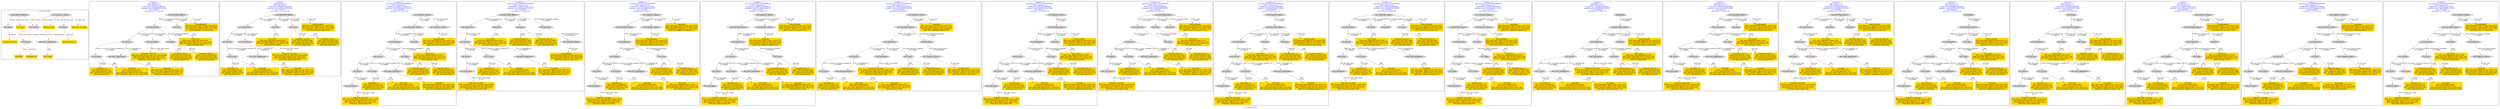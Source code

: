 digraph n0 {
fontcolor="blue"
remincross="true"
label="s11-s-19-artists.json"
subgraph cluster_0 {
label="1-correct model"
n2[style="filled",color="white",fillcolor="lightgray",label="E21_Person1"];
n3[style="filled",color="white",fillcolor="lightgray",label="E74_Group1"];
n4[style="filled",color="white",fillcolor="lightgray",label="E82_Actor_Appellation1"];
n5[style="filled",color="white",fillcolor="lightgray",label="E33_Linguistic_Object1"];
n6[style="filled",color="white",fillcolor="lightgray",label="E55_Type1"];
n7[shape="plaintext",style="filled",fillcolor="gold",label="birth_data_and_place"];
n8[shape="plaintext",style="filled",fillcolor="gold",label="long_biography"];
n9[style="filled",color="white",fillcolor="lightgray",label="E33_Linguistic_Object2"];
n10[style="filled",color="white",fillcolor="lightgray",label="E55_Type2"];
n11[shape="plaintext",style="filled",fillcolor="gold",label="occupation"];
n12[shape="plaintext",style="filled",fillcolor="gold",label="biography_type_uri"];
n13[shape="plaintext",style="filled",fillcolor="gold",label="occupation_type_uri"];
n14[shape="plaintext",style="filled",fillcolor="gold",label="nationality_uri"];
n15[shape="plaintext",style="filled",fillcolor="gold",label="nationality"];
n16[shape="plaintext",style="filled",fillcolor="gold",label="artist_name"];
}
subgraph cluster_1 {
label="candidate 0\nlink coherence:1.0\nnode coherence:1.0\nconfidence:0.3293981055989661\nmapping score:0.4847993685329887\ncost:14.99867\n-precision:0.33-recall:0.36"
n18[style="filled",color="white",fillcolor="lightgray",label="E12_Production1"];
n19[style="filled",color="white",fillcolor="lightgray",label="E21_Person1"];
n20[style="filled",color="white",fillcolor="lightgray",label="E52_Time-Span2"];
n21[style="filled",color="white",fillcolor="lightgray",label="E55_Type1"];
n22[style="filled",color="white",fillcolor="lightgray",label="E74_Group1"];
n23[style="filled",color="white",fillcolor="lightgray",label="E82_Actor_Appellation1"];
n24[style="filled",color="white",fillcolor="lightgray",label="E22_Man-Made_Object1"];
n25[style="filled",color="white",fillcolor="lightgray",label="E35_Title1"];
n26[shape="plaintext",style="filled",fillcolor="gold",label="nationality_uri\n[E74_Group,classLink,0.7]\n[E55_Type,classLink,0.168]\n[E57_Material,classLink,0.101]\n[E55_Type,label,0.031]"];
n27[shape="plaintext",style="filled",fillcolor="gold",label="occupation_type_uri\n[E55_Type,classLink,0.338]\n[E74_Group,classLink,0.324]\n[E57_Material,classLink,0.293]\n[E55_Type,label,0.045]"];
n28[shape="plaintext",style="filled",fillcolor="gold",label="birth_data_and_place\n[E52_Time-Span,P82_at_some_time_within,0.284]\n[E22_Man-Made_Object,P3_has_note,0.276]\n[E73_Information_Object,P3_has_note,0.271]\n[E48_Place_Name,label,0.169]"];
n29[shape="plaintext",style="filled",fillcolor="gold",label="occupation\n[E22_Man-Made_Object,P3_has_note,0.317]\n[E73_Information_Object,P3_has_note,0.312]\n[E33_Linguistic_Object,P3_has_note,0.192]\n[E82_Actor_Appellation,label,0.179]"];
n30[shape="plaintext",style="filled",fillcolor="gold",label="long_biography\n[E22_Man-Made_Object,P3_has_note,0.313]\n[E73_Information_Object,P3_has_note,0.308]\n[E33_Linguistic_Object,P3_has_note,0.237]\n[E21_Person,P3_has_note,0.142]"];
n31[shape="plaintext",style="filled",fillcolor="gold",label="artist_name\n[E82_Actor_Appellation,label,0.554]\n[E22_Man-Made_Object,P3_has_note,0.178]\n[E73_Information_Object,P3_has_note,0.175]\n[E35_Title,label,0.093]"];
n32[shape="plaintext",style="filled",fillcolor="gold",label="biography_type_uri\n[E55_Type,classLink,0.338]\n[E74_Group,classLink,0.324]\n[E57_Material,classLink,0.293]\n[E55_Type,label,0.045]"];
n33[shape="plaintext",style="filled",fillcolor="gold",label="nationality\n[E74_Group,label,0.683]\n[E74_Group,classLink,0.211]\n[E22_Man-Made_Object,P3_has_note,0.053]\n[E73_Information_Object,P3_has_note,0.053]"];
}
subgraph cluster_2 {
label="candidate 1\nlink coherence:1.0\nnode coherence:1.0\nconfidence:0.3293981055989661\nmapping score:0.4847993685329887\ncost:14.99873\n-precision:0.33-recall:0.36"
n35[style="filled",color="white",fillcolor="lightgray",label="E12_Production1"];
n36[style="filled",color="white",fillcolor="lightgray",label="E21_Person1"];
n37[style="filled",color="white",fillcolor="lightgray",label="E52_Time-Span2"];
n38[style="filled",color="white",fillcolor="lightgray",label="E74_Group1"];
n39[style="filled",color="white",fillcolor="lightgray",label="E82_Actor_Appellation1"];
n40[style="filled",color="white",fillcolor="lightgray",label="E22_Man-Made_Object1"];
n41[style="filled",color="white",fillcolor="lightgray",label="E35_Title1"];
n42[style="filled",color="white",fillcolor="lightgray",label="E55_Type2"];
n43[shape="plaintext",style="filled",fillcolor="gold",label="nationality_uri\n[E74_Group,classLink,0.7]\n[E55_Type,classLink,0.168]\n[E57_Material,classLink,0.101]\n[E55_Type,label,0.031]"];
n44[shape="plaintext",style="filled",fillcolor="gold",label="birth_data_and_place\n[E52_Time-Span,P82_at_some_time_within,0.284]\n[E22_Man-Made_Object,P3_has_note,0.276]\n[E73_Information_Object,P3_has_note,0.271]\n[E48_Place_Name,label,0.169]"];
n45[shape="plaintext",style="filled",fillcolor="gold",label="biography_type_uri\n[E55_Type,classLink,0.338]\n[E74_Group,classLink,0.324]\n[E57_Material,classLink,0.293]\n[E55_Type,label,0.045]"];
n46[shape="plaintext",style="filled",fillcolor="gold",label="occupation\n[E22_Man-Made_Object,P3_has_note,0.317]\n[E73_Information_Object,P3_has_note,0.312]\n[E33_Linguistic_Object,P3_has_note,0.192]\n[E82_Actor_Appellation,label,0.179]"];
n47[shape="plaintext",style="filled",fillcolor="gold",label="occupation_type_uri\n[E55_Type,classLink,0.338]\n[E74_Group,classLink,0.324]\n[E57_Material,classLink,0.293]\n[E55_Type,label,0.045]"];
n48[shape="plaintext",style="filled",fillcolor="gold",label="long_biography\n[E22_Man-Made_Object,P3_has_note,0.313]\n[E73_Information_Object,P3_has_note,0.308]\n[E33_Linguistic_Object,P3_has_note,0.237]\n[E21_Person,P3_has_note,0.142]"];
n49[shape="plaintext",style="filled",fillcolor="gold",label="artist_name\n[E82_Actor_Appellation,label,0.554]\n[E22_Man-Made_Object,P3_has_note,0.178]\n[E73_Information_Object,P3_has_note,0.175]\n[E35_Title,label,0.093]"];
n50[shape="plaintext",style="filled",fillcolor="gold",label="nationality\n[E74_Group,label,0.683]\n[E74_Group,classLink,0.211]\n[E22_Man-Made_Object,P3_has_note,0.053]\n[E73_Information_Object,P3_has_note,0.053]"];
}
subgraph cluster_3 {
label="candidate 10\nlink coherence:0.9444444444444444\nnode coherence:1.0\nconfidence:0.31988717759471375\nmapping score:0.4816290591982379\ncost:116.99852\n-precision:0.33-recall:0.43"
n52[style="filled",color="white",fillcolor="lightgray",label="E12_Production1"];
n53[style="filled",color="white",fillcolor="lightgray",label="E21_Person1"];
n54[style="filled",color="white",fillcolor="lightgray",label="E55_Type1"];
n55[style="filled",color="white",fillcolor="lightgray",label="E67_Birth1"];
n56[style="filled",color="white",fillcolor="lightgray",label="E74_Group1"];
n57[style="filled",color="white",fillcolor="lightgray",label="E82_Actor_Appellation1"];
n58[style="filled",color="white",fillcolor="lightgray",label="E22_Man-Made_Object1"];
n59[style="filled",color="white",fillcolor="lightgray",label="E35_Title1"];
n60[style="filled",color="white",fillcolor="lightgray",label="E33_Linguistic_Object2"];
n61[style="filled",color="white",fillcolor="lightgray",label="E52_Time-Span1"];
n62[style="filled",color="white",fillcolor="lightgray",label="E33_Linguistic_Object1"];
n63[shape="plaintext",style="filled",fillcolor="gold",label="nationality_uri\n[E74_Group,classLink,0.7]\n[E55_Type,classLink,0.168]\n[E57_Material,classLink,0.101]\n[E55_Type,label,0.031]"];
n64[shape="plaintext",style="filled",fillcolor="gold",label="occupation_type_uri\n[E55_Type,classLink,0.338]\n[E74_Group,classLink,0.324]\n[E57_Material,classLink,0.293]\n[E55_Type,label,0.045]"];
n65[shape="plaintext",style="filled",fillcolor="gold",label="occupation\n[E22_Man-Made_Object,P3_has_note,0.317]\n[E73_Information_Object,P3_has_note,0.312]\n[E33_Linguistic_Object,P3_has_note,0.192]\n[E82_Actor_Appellation,label,0.179]"];
n66[shape="plaintext",style="filled",fillcolor="gold",label="long_biography\n[E22_Man-Made_Object,P3_has_note,0.313]\n[E73_Information_Object,P3_has_note,0.308]\n[E33_Linguistic_Object,P3_has_note,0.237]\n[E21_Person,P3_has_note,0.142]"];
n67[shape="plaintext",style="filled",fillcolor="gold",label="artist_name\n[E82_Actor_Appellation,label,0.554]\n[E22_Man-Made_Object,P3_has_note,0.178]\n[E73_Information_Object,P3_has_note,0.175]\n[E35_Title,label,0.093]"];
n68[shape="plaintext",style="filled",fillcolor="gold",label="birth_data_and_place\n[E52_Time-Span,P82_at_some_time_within,0.284]\n[E22_Man-Made_Object,P3_has_note,0.276]\n[E73_Information_Object,P3_has_note,0.271]\n[E48_Place_Name,label,0.169]"];
n69[shape="plaintext",style="filled",fillcolor="gold",label="biography_type_uri\n[E55_Type,classLink,0.338]\n[E74_Group,classLink,0.324]\n[E57_Material,classLink,0.293]\n[E55_Type,label,0.045]"];
n70[shape="plaintext",style="filled",fillcolor="gold",label="nationality\n[E74_Group,label,0.683]\n[E74_Group,classLink,0.211]\n[E22_Man-Made_Object,P3_has_note,0.053]\n[E73_Information_Object,P3_has_note,0.053]"];
}
subgraph cluster_4 {
label="candidate 11\nlink coherence:0.9444444444444444\nnode coherence:1.0\nconfidence:0.31988717759471375\nmapping score:0.4816290591982379\ncost:117.008492\n-precision:0.33-recall:0.43"
n72[style="filled",color="white",fillcolor="lightgray",label="E12_Production1"];
n73[style="filled",color="white",fillcolor="lightgray",label="E21_Person1"];
n74[style="filled",color="white",fillcolor="lightgray",label="E67_Birth1"];
n75[style="filled",color="white",fillcolor="lightgray",label="E74_Group1"];
n76[style="filled",color="white",fillcolor="lightgray",label="E82_Actor_Appellation1"];
n77[style="filled",color="white",fillcolor="lightgray",label="E22_Man-Made_Object1"];
n78[style="filled",color="white",fillcolor="lightgray",label="E35_Title1"];
n79[style="filled",color="white",fillcolor="lightgray",label="E55_Type1"];
n80[style="filled",color="white",fillcolor="lightgray",label="E8_Acquisition1"];
n81[style="filled",color="white",fillcolor="lightgray",label="E52_Time-Span1"];
n82[style="filled",color="white",fillcolor="lightgray",label="E33_Linguistic_Object1"];
n83[shape="plaintext",style="filled",fillcolor="gold",label="nationality_uri\n[E74_Group,classLink,0.7]\n[E55_Type,classLink,0.168]\n[E57_Material,classLink,0.101]\n[E55_Type,label,0.031]"];
n84[shape="plaintext",style="filled",fillcolor="gold",label="occupation_type_uri\n[E55_Type,classLink,0.338]\n[E74_Group,classLink,0.324]\n[E57_Material,classLink,0.293]\n[E55_Type,label,0.045]"];
n85[shape="plaintext",style="filled",fillcolor="gold",label="occupation\n[E22_Man-Made_Object,P3_has_note,0.317]\n[E73_Information_Object,P3_has_note,0.312]\n[E33_Linguistic_Object,P3_has_note,0.192]\n[E82_Actor_Appellation,label,0.179]"];
n86[shape="plaintext",style="filled",fillcolor="gold",label="long_biography\n[E22_Man-Made_Object,P3_has_note,0.313]\n[E73_Information_Object,P3_has_note,0.308]\n[E33_Linguistic_Object,P3_has_note,0.237]\n[E21_Person,P3_has_note,0.142]"];
n87[shape="plaintext",style="filled",fillcolor="gold",label="artist_name\n[E82_Actor_Appellation,label,0.554]\n[E22_Man-Made_Object,P3_has_note,0.178]\n[E73_Information_Object,P3_has_note,0.175]\n[E35_Title,label,0.093]"];
n88[shape="plaintext",style="filled",fillcolor="gold",label="birth_data_and_place\n[E52_Time-Span,P82_at_some_time_within,0.284]\n[E22_Man-Made_Object,P3_has_note,0.276]\n[E73_Information_Object,P3_has_note,0.271]\n[E48_Place_Name,label,0.169]"];
n89[shape="plaintext",style="filled",fillcolor="gold",label="biography_type_uri\n[E55_Type,classLink,0.338]\n[E74_Group,classLink,0.324]\n[E57_Material,classLink,0.293]\n[E55_Type,label,0.045]"];
n90[shape="plaintext",style="filled",fillcolor="gold",label="nationality\n[E74_Group,label,0.683]\n[E74_Group,classLink,0.211]\n[E22_Man-Made_Object,P3_has_note,0.053]\n[E73_Information_Object,P3_has_note,0.053]"];
}
subgraph cluster_5 {
label="candidate 12\nlink coherence:0.9411764705882353\nnode coherence:1.0\nconfidence:0.37898724072905654\nmapping score:0.5013290802430189\ncost:115.99873\n-precision:0.47-recall:0.57"
n92[style="filled",color="white",fillcolor="lightgray",label="E12_Production1"];
n93[style="filled",color="white",fillcolor="lightgray",label="E21_Person1"];
n94[style="filled",color="white",fillcolor="lightgray",label="E55_Type1"];
n95[style="filled",color="white",fillcolor="lightgray",label="E67_Birth1"];
n96[style="filled",color="white",fillcolor="lightgray",label="E74_Group1"];
n97[style="filled",color="white",fillcolor="lightgray",label="E82_Actor_Appellation1"];
n98[style="filled",color="white",fillcolor="lightgray",label="E22_Man-Made_Object1"];
n99[style="filled",color="white",fillcolor="lightgray",label="E33_Linguistic_Object2"];
n100[style="filled",color="white",fillcolor="lightgray",label="E52_Time-Span1"];
n101[style="filled",color="white",fillcolor="lightgray",label="E33_Linguistic_Object1"];
n102[shape="plaintext",style="filled",fillcolor="gold",label="nationality_uri\n[E74_Group,classLink,0.7]\n[E55_Type,classLink,0.168]\n[E57_Material,classLink,0.101]\n[E55_Type,label,0.031]"];
n103[shape="plaintext",style="filled",fillcolor="gold",label="occupation_type_uri\n[E55_Type,classLink,0.338]\n[E74_Group,classLink,0.324]\n[E57_Material,classLink,0.293]\n[E55_Type,label,0.045]"];
n104[shape="plaintext",style="filled",fillcolor="gold",label="artist_name\n[E82_Actor_Appellation,label,0.554]\n[E22_Man-Made_Object,P3_has_note,0.178]\n[E73_Information_Object,P3_has_note,0.175]\n[E35_Title,label,0.093]"];
n105[shape="plaintext",style="filled",fillcolor="gold",label="long_biography\n[E22_Man-Made_Object,P3_has_note,0.313]\n[E73_Information_Object,P3_has_note,0.308]\n[E33_Linguistic_Object,P3_has_note,0.237]\n[E21_Person,P3_has_note,0.142]"];
n106[shape="plaintext",style="filled",fillcolor="gold",label="birth_data_and_place\n[E52_Time-Span,P82_at_some_time_within,0.284]\n[E22_Man-Made_Object,P3_has_note,0.276]\n[E73_Information_Object,P3_has_note,0.271]\n[E48_Place_Name,label,0.169]"];
n107[shape="plaintext",style="filled",fillcolor="gold",label="occupation\n[E22_Man-Made_Object,P3_has_note,0.317]\n[E73_Information_Object,P3_has_note,0.312]\n[E33_Linguistic_Object,P3_has_note,0.192]\n[E82_Actor_Appellation,label,0.179]"];
n108[shape="plaintext",style="filled",fillcolor="gold",label="biography_type_uri\n[E55_Type,classLink,0.338]\n[E74_Group,classLink,0.324]\n[E57_Material,classLink,0.293]\n[E55_Type,label,0.045]"];
n109[shape="plaintext",style="filled",fillcolor="gold",label="nationality\n[E74_Group,label,0.683]\n[E74_Group,classLink,0.211]\n[E22_Man-Made_Object,P3_has_note,0.053]\n[E73_Information_Object,P3_has_note,0.053]"];
}
subgraph cluster_6 {
label="candidate 13\nlink coherence:0.9411764705882353\nnode coherence:1.0\nconfidence:0.37898724072905654\nmapping score:0.5013290802430189\ncost:115.99874\n-precision:0.47-recall:0.57"
n111[style="filled",color="white",fillcolor="lightgray",label="E12_Production1"];
n112[style="filled",color="white",fillcolor="lightgray",label="E21_Person1"];
n113[style="filled",color="white",fillcolor="lightgray",label="E55_Type1"];
n114[style="filled",color="white",fillcolor="lightgray",label="E67_Birth1"];
n115[style="filled",color="white",fillcolor="lightgray",label="E74_Group1"];
n116[style="filled",color="white",fillcolor="lightgray",label="E82_Actor_Appellation1"];
n117[style="filled",color="white",fillcolor="lightgray",label="E22_Man-Made_Object1"];
n118[style="filled",color="white",fillcolor="lightgray",label="E33_Linguistic_Object1"];
n119[style="filled",color="white",fillcolor="lightgray",label="E52_Time-Span1"];
n120[style="filled",color="white",fillcolor="lightgray",label="E33_Linguistic_Object2"];
n121[shape="plaintext",style="filled",fillcolor="gold",label="nationality_uri\n[E74_Group,classLink,0.7]\n[E55_Type,classLink,0.168]\n[E57_Material,classLink,0.101]\n[E55_Type,label,0.031]"];
n122[shape="plaintext",style="filled",fillcolor="gold",label="occupation_type_uri\n[E55_Type,classLink,0.338]\n[E74_Group,classLink,0.324]\n[E57_Material,classLink,0.293]\n[E55_Type,label,0.045]"];
n123[shape="plaintext",style="filled",fillcolor="gold",label="artist_name\n[E82_Actor_Appellation,label,0.554]\n[E22_Man-Made_Object,P3_has_note,0.178]\n[E73_Information_Object,P3_has_note,0.175]\n[E35_Title,label,0.093]"];
n124[shape="plaintext",style="filled",fillcolor="gold",label="long_biography\n[E22_Man-Made_Object,P3_has_note,0.313]\n[E73_Information_Object,P3_has_note,0.308]\n[E33_Linguistic_Object,P3_has_note,0.237]\n[E21_Person,P3_has_note,0.142]"];
n125[shape="plaintext",style="filled",fillcolor="gold",label="birth_data_and_place\n[E52_Time-Span,P82_at_some_time_within,0.284]\n[E22_Man-Made_Object,P3_has_note,0.276]\n[E73_Information_Object,P3_has_note,0.271]\n[E48_Place_Name,label,0.169]"];
n126[shape="plaintext",style="filled",fillcolor="gold",label="occupation\n[E22_Man-Made_Object,P3_has_note,0.317]\n[E73_Information_Object,P3_has_note,0.312]\n[E33_Linguistic_Object,P3_has_note,0.192]\n[E82_Actor_Appellation,label,0.179]"];
n127[shape="plaintext",style="filled",fillcolor="gold",label="biography_type_uri\n[E55_Type,classLink,0.338]\n[E74_Group,classLink,0.324]\n[E57_Material,classLink,0.293]\n[E55_Type,label,0.045]"];
n128[shape="plaintext",style="filled",fillcolor="gold",label="nationality\n[E74_Group,label,0.683]\n[E74_Group,classLink,0.211]\n[E22_Man-Made_Object,P3_has_note,0.053]\n[E73_Information_Object,P3_has_note,0.053]"];
}
subgraph cluster_7 {
label="candidate 14\nlink coherence:0.9411764705882353\nnode coherence:1.0\nconfidence:0.37898724072905654\nmapping score:0.5013290802430189\ncost:116.008692\n-precision:0.47-recall:0.57"
n130[style="filled",color="white",fillcolor="lightgray",label="E12_Production1"];
n131[style="filled",color="white",fillcolor="lightgray",label="E21_Person1"];
n132[style="filled",color="white",fillcolor="lightgray",label="E52_Time-Span2"];
n133[style="filled",color="white",fillcolor="lightgray",label="E55_Type1"];
n134[style="filled",color="white",fillcolor="lightgray",label="E74_Group1"];
n135[style="filled",color="white",fillcolor="lightgray",label="E82_Actor_Appellation1"];
n136[style="filled",color="white",fillcolor="lightgray",label="E22_Man-Made_Object1"];
n137[style="filled",color="white",fillcolor="lightgray",label="E8_Acquisition1"];
n138[style="filled",color="white",fillcolor="lightgray",label="E33_Linguistic_Object2"];
n139[style="filled",color="white",fillcolor="lightgray",label="E33_Linguistic_Object1"];
n140[shape="plaintext",style="filled",fillcolor="gold",label="nationality_uri\n[E74_Group,classLink,0.7]\n[E55_Type,classLink,0.168]\n[E57_Material,classLink,0.101]\n[E55_Type,label,0.031]"];
n141[shape="plaintext",style="filled",fillcolor="gold",label="occupation_type_uri\n[E55_Type,classLink,0.338]\n[E74_Group,classLink,0.324]\n[E57_Material,classLink,0.293]\n[E55_Type,label,0.045]"];
n142[shape="plaintext",style="filled",fillcolor="gold",label="birth_data_and_place\n[E52_Time-Span,P82_at_some_time_within,0.284]\n[E22_Man-Made_Object,P3_has_note,0.276]\n[E73_Information_Object,P3_has_note,0.271]\n[E48_Place_Name,label,0.169]"];
n143[shape="plaintext",style="filled",fillcolor="gold",label="artist_name\n[E82_Actor_Appellation,label,0.554]\n[E22_Man-Made_Object,P3_has_note,0.178]\n[E73_Information_Object,P3_has_note,0.175]\n[E35_Title,label,0.093]"];
n144[shape="plaintext",style="filled",fillcolor="gold",label="long_biography\n[E22_Man-Made_Object,P3_has_note,0.313]\n[E73_Information_Object,P3_has_note,0.308]\n[E33_Linguistic_Object,P3_has_note,0.237]\n[E21_Person,P3_has_note,0.142]"];
n145[shape="plaintext",style="filled",fillcolor="gold",label="occupation\n[E22_Man-Made_Object,P3_has_note,0.317]\n[E73_Information_Object,P3_has_note,0.312]\n[E33_Linguistic_Object,P3_has_note,0.192]\n[E82_Actor_Appellation,label,0.179]"];
n146[shape="plaintext",style="filled",fillcolor="gold",label="biography_type_uri\n[E55_Type,classLink,0.338]\n[E74_Group,classLink,0.324]\n[E57_Material,classLink,0.293]\n[E55_Type,label,0.045]"];
n147[shape="plaintext",style="filled",fillcolor="gold",label="nationality\n[E74_Group,label,0.683]\n[E74_Group,classLink,0.211]\n[E22_Man-Made_Object,P3_has_note,0.053]\n[E73_Information_Object,P3_has_note,0.053]"];
}
subgraph cluster_8 {
label="candidate 15\nlink coherence:0.9411764705882353\nnode coherence:1.0\nconfidence:0.3293981055989661\nmapping score:0.4847993685329887\ncost:16.99852\n-precision:0.29-recall:0.36"
n149[style="filled",color="white",fillcolor="lightgray",label="E12_Production1"];
n150[style="filled",color="white",fillcolor="lightgray",label="E21_Person1"];
n151[style="filled",color="white",fillcolor="lightgray",label="E55_Type1"];
n152[style="filled",color="white",fillcolor="lightgray",label="E67_Birth1"];
n153[style="filled",color="white",fillcolor="lightgray",label="E74_Group1"];
n154[style="filled",color="white",fillcolor="lightgray",label="E82_Actor_Appellation1"];
n155[style="filled",color="white",fillcolor="lightgray",label="E22_Man-Made_Object1"];
n156[style="filled",color="white",fillcolor="lightgray",label="E35_Title1"];
n157[style="filled",color="white",fillcolor="lightgray",label="E33_Linguistic_Object2"];
n158[style="filled",color="white",fillcolor="lightgray",label="E52_Time-Span1"];
n159[shape="plaintext",style="filled",fillcolor="gold",label="nationality_uri\n[E74_Group,classLink,0.7]\n[E55_Type,classLink,0.168]\n[E57_Material,classLink,0.101]\n[E55_Type,label,0.031]"];
n160[shape="plaintext",style="filled",fillcolor="gold",label="occupation_type_uri\n[E55_Type,classLink,0.338]\n[E74_Group,classLink,0.324]\n[E57_Material,classLink,0.293]\n[E55_Type,label,0.045]"];
n161[shape="plaintext",style="filled",fillcolor="gold",label="occupation\n[E22_Man-Made_Object,P3_has_note,0.317]\n[E73_Information_Object,P3_has_note,0.312]\n[E33_Linguistic_Object,P3_has_note,0.192]\n[E82_Actor_Appellation,label,0.179]"];
n162[shape="plaintext",style="filled",fillcolor="gold",label="long_biography\n[E22_Man-Made_Object,P3_has_note,0.313]\n[E73_Information_Object,P3_has_note,0.308]\n[E33_Linguistic_Object,P3_has_note,0.237]\n[E21_Person,P3_has_note,0.142]"];
n163[shape="plaintext",style="filled",fillcolor="gold",label="artist_name\n[E82_Actor_Appellation,label,0.554]\n[E22_Man-Made_Object,P3_has_note,0.178]\n[E73_Information_Object,P3_has_note,0.175]\n[E35_Title,label,0.093]"];
n164[shape="plaintext",style="filled",fillcolor="gold",label="birth_data_and_place\n[E52_Time-Span,P82_at_some_time_within,0.284]\n[E22_Man-Made_Object,P3_has_note,0.276]\n[E73_Information_Object,P3_has_note,0.271]\n[E48_Place_Name,label,0.169]"];
n165[shape="plaintext",style="filled",fillcolor="gold",label="biography_type_uri\n[E55_Type,classLink,0.338]\n[E74_Group,classLink,0.324]\n[E57_Material,classLink,0.293]\n[E55_Type,label,0.045]"];
n166[shape="plaintext",style="filled",fillcolor="gold",label="nationality\n[E74_Group,label,0.683]\n[E74_Group,classLink,0.211]\n[E22_Man-Made_Object,P3_has_note,0.053]\n[E73_Information_Object,P3_has_note,0.053]"];
}
subgraph cluster_9 {
label="candidate 16\nlink coherence:0.9411764705882353\nnode coherence:1.0\nconfidence:0.3293981055989661\nmapping score:0.4847993685329887\ncost:16.99855\n-precision:0.29-recall:0.36"
n168[style="filled",color="white",fillcolor="lightgray",label="E12_Production1"];
n169[style="filled",color="white",fillcolor="lightgray",label="E21_Person1"];
n170[style="filled",color="white",fillcolor="lightgray",label="E55_Type1"];
n171[style="filled",color="white",fillcolor="lightgray",label="E67_Birth1"];
n172[style="filled",color="white",fillcolor="lightgray",label="E74_Group1"];
n173[style="filled",color="white",fillcolor="lightgray",label="E82_Actor_Appellation1"];
n174[style="filled",color="white",fillcolor="lightgray",label="E22_Man-Made_Object1"];
n175[style="filled",color="white",fillcolor="lightgray",label="E35_Title1"];
n176[style="filled",color="white",fillcolor="lightgray",label="E38_Image1"];
n177[style="filled",color="white",fillcolor="lightgray",label="E52_Time-Span1"];
n178[shape="plaintext",style="filled",fillcolor="gold",label="nationality_uri\n[E74_Group,classLink,0.7]\n[E55_Type,classLink,0.168]\n[E57_Material,classLink,0.101]\n[E55_Type,label,0.031]"];
n179[shape="plaintext",style="filled",fillcolor="gold",label="occupation_type_uri\n[E55_Type,classLink,0.338]\n[E74_Group,classLink,0.324]\n[E57_Material,classLink,0.293]\n[E55_Type,label,0.045]"];
n180[shape="plaintext",style="filled",fillcolor="gold",label="occupation\n[E22_Man-Made_Object,P3_has_note,0.317]\n[E73_Information_Object,P3_has_note,0.312]\n[E33_Linguistic_Object,P3_has_note,0.192]\n[E82_Actor_Appellation,label,0.179]"];
n181[shape="plaintext",style="filled",fillcolor="gold",label="long_biography\n[E22_Man-Made_Object,P3_has_note,0.313]\n[E73_Information_Object,P3_has_note,0.308]\n[E33_Linguistic_Object,P3_has_note,0.237]\n[E21_Person,P3_has_note,0.142]"];
n182[shape="plaintext",style="filled",fillcolor="gold",label="artist_name\n[E82_Actor_Appellation,label,0.554]\n[E22_Man-Made_Object,P3_has_note,0.178]\n[E73_Information_Object,P3_has_note,0.175]\n[E35_Title,label,0.093]"];
n183[shape="plaintext",style="filled",fillcolor="gold",label="birth_data_and_place\n[E52_Time-Span,P82_at_some_time_within,0.284]\n[E22_Man-Made_Object,P3_has_note,0.276]\n[E73_Information_Object,P3_has_note,0.271]\n[E48_Place_Name,label,0.169]"];
n184[shape="plaintext",style="filled",fillcolor="gold",label="biography_type_uri\n[E55_Type,classLink,0.338]\n[E74_Group,classLink,0.324]\n[E57_Material,classLink,0.293]\n[E55_Type,label,0.045]"];
n185[shape="plaintext",style="filled",fillcolor="gold",label="nationality\n[E74_Group,label,0.683]\n[E74_Group,classLink,0.211]\n[E22_Man-Made_Object,P3_has_note,0.053]\n[E73_Information_Object,P3_has_note,0.053]"];
}
subgraph cluster_10 {
label="candidate 17\nlink coherence:0.9411764705882353\nnode coherence:1.0\nconfidence:0.3293981055989661\nmapping score:0.4847993685329887\ncost:16.99858\n-precision:0.29-recall:0.36"
n187[style="filled",color="white",fillcolor="lightgray",label="E12_Production1"];
n188[style="filled",color="white",fillcolor="lightgray",label="E21_Person1"];
n189[style="filled",color="white",fillcolor="lightgray",label="E67_Birth1"];
n190[style="filled",color="white",fillcolor="lightgray",label="E74_Group1"];
n191[style="filled",color="white",fillcolor="lightgray",label="E82_Actor_Appellation1"];
n192[style="filled",color="white",fillcolor="lightgray",label="E22_Man-Made_Object1"];
n193[style="filled",color="white",fillcolor="lightgray",label="E35_Title1"];
n194[style="filled",color="white",fillcolor="lightgray",label="E55_Type2"];
n195[style="filled",color="white",fillcolor="lightgray",label="E33_Linguistic_Object2"];
n196[style="filled",color="white",fillcolor="lightgray",label="E52_Time-Span1"];
n197[shape="plaintext",style="filled",fillcolor="gold",label="nationality_uri\n[E74_Group,classLink,0.7]\n[E55_Type,classLink,0.168]\n[E57_Material,classLink,0.101]\n[E55_Type,label,0.031]"];
n198[shape="plaintext",style="filled",fillcolor="gold",label="biography_type_uri\n[E55_Type,classLink,0.338]\n[E74_Group,classLink,0.324]\n[E57_Material,classLink,0.293]\n[E55_Type,label,0.045]"];
n199[shape="plaintext",style="filled",fillcolor="gold",label="occupation\n[E22_Man-Made_Object,P3_has_note,0.317]\n[E73_Information_Object,P3_has_note,0.312]\n[E33_Linguistic_Object,P3_has_note,0.192]\n[E82_Actor_Appellation,label,0.179]"];
n200[shape="plaintext",style="filled",fillcolor="gold",label="occupation_type_uri\n[E55_Type,classLink,0.338]\n[E74_Group,classLink,0.324]\n[E57_Material,classLink,0.293]\n[E55_Type,label,0.045]"];
n201[shape="plaintext",style="filled",fillcolor="gold",label="long_biography\n[E22_Man-Made_Object,P3_has_note,0.313]\n[E73_Information_Object,P3_has_note,0.308]\n[E33_Linguistic_Object,P3_has_note,0.237]\n[E21_Person,P3_has_note,0.142]"];
n202[shape="plaintext",style="filled",fillcolor="gold",label="artist_name\n[E82_Actor_Appellation,label,0.554]\n[E22_Man-Made_Object,P3_has_note,0.178]\n[E73_Information_Object,P3_has_note,0.175]\n[E35_Title,label,0.093]"];
n203[shape="plaintext",style="filled",fillcolor="gold",label="birth_data_and_place\n[E52_Time-Span,P82_at_some_time_within,0.284]\n[E22_Man-Made_Object,P3_has_note,0.276]\n[E73_Information_Object,P3_has_note,0.271]\n[E48_Place_Name,label,0.169]"];
n204[shape="plaintext",style="filled",fillcolor="gold",label="nationality\n[E74_Group,label,0.683]\n[E74_Group,classLink,0.211]\n[E22_Man-Made_Object,P3_has_note,0.053]\n[E73_Information_Object,P3_has_note,0.053]"];
}
subgraph cluster_11 {
label="candidate 18\nlink coherence:0.9411764705882353\nnode coherence:1.0\nconfidence:0.3293981055989661\nmapping score:0.4847993685329887\ncost:16.99861\n-precision:0.29-recall:0.36"
n206[style="filled",color="white",fillcolor="lightgray",label="E12_Production1"];
n207[style="filled",color="white",fillcolor="lightgray",label="E21_Person1"];
n208[style="filled",color="white",fillcolor="lightgray",label="E67_Birth1"];
n209[style="filled",color="white",fillcolor="lightgray",label="E74_Group1"];
n210[style="filled",color="white",fillcolor="lightgray",label="E82_Actor_Appellation1"];
n211[style="filled",color="white",fillcolor="lightgray",label="E22_Man-Made_Object1"];
n212[style="filled",color="white",fillcolor="lightgray",label="E35_Title1"];
n213[style="filled",color="white",fillcolor="lightgray",label="E38_Image1"];
n214[style="filled",color="white",fillcolor="lightgray",label="E55_Type2"];
n215[style="filled",color="white",fillcolor="lightgray",label="E52_Time-Span1"];
n216[shape="plaintext",style="filled",fillcolor="gold",label="nationality_uri\n[E74_Group,classLink,0.7]\n[E55_Type,classLink,0.168]\n[E57_Material,classLink,0.101]\n[E55_Type,label,0.031]"];
n217[shape="plaintext",style="filled",fillcolor="gold",label="biography_type_uri\n[E55_Type,classLink,0.338]\n[E74_Group,classLink,0.324]\n[E57_Material,classLink,0.293]\n[E55_Type,label,0.045]"];
n218[shape="plaintext",style="filled",fillcolor="gold",label="occupation\n[E22_Man-Made_Object,P3_has_note,0.317]\n[E73_Information_Object,P3_has_note,0.312]\n[E33_Linguistic_Object,P3_has_note,0.192]\n[E82_Actor_Appellation,label,0.179]"];
n219[shape="plaintext",style="filled",fillcolor="gold",label="occupation_type_uri\n[E55_Type,classLink,0.338]\n[E74_Group,classLink,0.324]\n[E57_Material,classLink,0.293]\n[E55_Type,label,0.045]"];
n220[shape="plaintext",style="filled",fillcolor="gold",label="long_biography\n[E22_Man-Made_Object,P3_has_note,0.313]\n[E73_Information_Object,P3_has_note,0.308]\n[E33_Linguistic_Object,P3_has_note,0.237]\n[E21_Person,P3_has_note,0.142]"];
n221[shape="plaintext",style="filled",fillcolor="gold",label="artist_name\n[E82_Actor_Appellation,label,0.554]\n[E22_Man-Made_Object,P3_has_note,0.178]\n[E73_Information_Object,P3_has_note,0.175]\n[E35_Title,label,0.093]"];
n222[shape="plaintext",style="filled",fillcolor="gold",label="birth_data_and_place\n[E52_Time-Span,P82_at_some_time_within,0.284]\n[E22_Man-Made_Object,P3_has_note,0.276]\n[E73_Information_Object,P3_has_note,0.271]\n[E48_Place_Name,label,0.169]"];
n223[shape="plaintext",style="filled",fillcolor="gold",label="nationality\n[E74_Group,label,0.683]\n[E74_Group,classLink,0.211]\n[E22_Man-Made_Object,P3_has_note,0.053]\n[E73_Information_Object,P3_has_note,0.053]"];
}
subgraph cluster_12 {
label="candidate 19\nlink coherence:0.9411764705882353\nnode coherence:1.0\nconfidence:0.32146517662576485\nmapping score:0.48215505887525495\ncost:115.99874\n-precision:0.35-recall:0.43"
n225[style="filled",color="white",fillcolor="lightgray",label="E12_Production1"];
n226[style="filled",color="white",fillcolor="lightgray",label="E21_Person1"];
n227[style="filled",color="white",fillcolor="lightgray",label="E55_Type1"];
n228[style="filled",color="white",fillcolor="lightgray",label="E67_Birth1"];
n229[style="filled",color="white",fillcolor="lightgray",label="E74_Group1"];
n230[style="filled",color="white",fillcolor="lightgray",label="E22_Man-Made_Object1"];
n231[style="filled",color="white",fillcolor="lightgray",label="E35_Title1"];
n232[style="filled",color="white",fillcolor="lightgray",label="E33_Linguistic_Object2"];
n233[style="filled",color="white",fillcolor="lightgray",label="E52_Time-Span1"];
n234[style="filled",color="white",fillcolor="lightgray",label="E33_Linguistic_Object1"];
n235[shape="plaintext",style="filled",fillcolor="gold",label="nationality_uri\n[E74_Group,classLink,0.7]\n[E55_Type,classLink,0.168]\n[E57_Material,classLink,0.101]\n[E55_Type,label,0.031]"];
n236[shape="plaintext",style="filled",fillcolor="gold",label="occupation_type_uri\n[E55_Type,classLink,0.338]\n[E74_Group,classLink,0.324]\n[E57_Material,classLink,0.293]\n[E55_Type,label,0.045]"];
n237[shape="plaintext",style="filled",fillcolor="gold",label="long_biography\n[E22_Man-Made_Object,P3_has_note,0.313]\n[E73_Information_Object,P3_has_note,0.308]\n[E33_Linguistic_Object,P3_has_note,0.237]\n[E21_Person,P3_has_note,0.142]"];
n238[shape="plaintext",style="filled",fillcolor="gold",label="artist_name\n[E82_Actor_Appellation,label,0.554]\n[E22_Man-Made_Object,P3_has_note,0.178]\n[E73_Information_Object,P3_has_note,0.175]\n[E35_Title,label,0.093]"];
n239[shape="plaintext",style="filled",fillcolor="gold",label="birth_data_and_place\n[E52_Time-Span,P82_at_some_time_within,0.284]\n[E22_Man-Made_Object,P3_has_note,0.276]\n[E73_Information_Object,P3_has_note,0.271]\n[E48_Place_Name,label,0.169]"];
n240[shape="plaintext",style="filled",fillcolor="gold",label="occupation\n[E22_Man-Made_Object,P3_has_note,0.317]\n[E73_Information_Object,P3_has_note,0.312]\n[E33_Linguistic_Object,P3_has_note,0.192]\n[E82_Actor_Appellation,label,0.179]"];
n241[shape="plaintext",style="filled",fillcolor="gold",label="biography_type_uri\n[E55_Type,classLink,0.338]\n[E74_Group,classLink,0.324]\n[E57_Material,classLink,0.293]\n[E55_Type,label,0.045]"];
n242[shape="plaintext",style="filled",fillcolor="gold",label="nationality\n[E74_Group,label,0.683]\n[E74_Group,classLink,0.211]\n[E22_Man-Made_Object,P3_has_note,0.053]\n[E73_Information_Object,P3_has_note,0.053]"];
}
subgraph cluster_13 {
label="candidate 2\nlink coherence:1.0\nnode coherence:1.0\nconfidence:0.3293981055989661\nmapping score:0.4847993685329887\ncost:15.99849\n-precision:0.31-recall:0.36"
n244[style="filled",color="white",fillcolor="lightgray",label="E12_Production1"];
n245[style="filled",color="white",fillcolor="lightgray",label="E21_Person1"];
n246[style="filled",color="white",fillcolor="lightgray",label="E52_Time-Span2"];
n247[style="filled",color="white",fillcolor="lightgray",label="E55_Type1"];
n248[style="filled",color="white",fillcolor="lightgray",label="E74_Group1"];
n249[style="filled",color="white",fillcolor="lightgray",label="E82_Actor_Appellation1"];
n250[style="filled",color="white",fillcolor="lightgray",label="E22_Man-Made_Object1"];
n251[style="filled",color="white",fillcolor="lightgray",label="E35_Title1"];
n252[style="filled",color="white",fillcolor="lightgray",label="E38_Image1"];
n253[shape="plaintext",style="filled",fillcolor="gold",label="nationality_uri\n[E74_Group,classLink,0.7]\n[E55_Type,classLink,0.168]\n[E57_Material,classLink,0.101]\n[E55_Type,label,0.031]"];
n254[shape="plaintext",style="filled",fillcolor="gold",label="occupation_type_uri\n[E55_Type,classLink,0.338]\n[E74_Group,classLink,0.324]\n[E57_Material,classLink,0.293]\n[E55_Type,label,0.045]"];
n255[shape="plaintext",style="filled",fillcolor="gold",label="birth_data_and_place\n[E52_Time-Span,P82_at_some_time_within,0.284]\n[E22_Man-Made_Object,P3_has_note,0.276]\n[E73_Information_Object,P3_has_note,0.271]\n[E48_Place_Name,label,0.169]"];
n256[shape="plaintext",style="filled",fillcolor="gold",label="occupation\n[E22_Man-Made_Object,P3_has_note,0.317]\n[E73_Information_Object,P3_has_note,0.312]\n[E33_Linguistic_Object,P3_has_note,0.192]\n[E82_Actor_Appellation,label,0.179]"];
n257[shape="plaintext",style="filled",fillcolor="gold",label="long_biography\n[E22_Man-Made_Object,P3_has_note,0.313]\n[E73_Information_Object,P3_has_note,0.308]\n[E33_Linguistic_Object,P3_has_note,0.237]\n[E21_Person,P3_has_note,0.142]"];
n258[shape="plaintext",style="filled",fillcolor="gold",label="artist_name\n[E82_Actor_Appellation,label,0.554]\n[E22_Man-Made_Object,P3_has_note,0.178]\n[E73_Information_Object,P3_has_note,0.175]\n[E35_Title,label,0.093]"];
n259[shape="plaintext",style="filled",fillcolor="gold",label="biography_type_uri\n[E55_Type,classLink,0.338]\n[E74_Group,classLink,0.324]\n[E57_Material,classLink,0.293]\n[E55_Type,label,0.045]"];
n260[shape="plaintext",style="filled",fillcolor="gold",label="nationality\n[E74_Group,label,0.683]\n[E74_Group,classLink,0.211]\n[E22_Man-Made_Object,P3_has_note,0.053]\n[E73_Information_Object,P3_has_note,0.053]"];
}
subgraph cluster_14 {
label="candidate 3\nlink coherence:1.0\nnode coherence:1.0\nconfidence:0.3293981055989661\nmapping score:0.4847993685329887\ncost:15.99855\n-precision:0.31-recall:0.36"
n262[style="filled",color="white",fillcolor="lightgray",label="E12_Production1"];
n263[style="filled",color="white",fillcolor="lightgray",label="E21_Person1"];
n264[style="filled",color="white",fillcolor="lightgray",label="E55_Type1"];
n265[style="filled",color="white",fillcolor="lightgray",label="E67_Birth1"];
n266[style="filled",color="white",fillcolor="lightgray",label="E74_Group1"];
n267[style="filled",color="white",fillcolor="lightgray",label="E82_Actor_Appellation1"];
n268[style="filled",color="white",fillcolor="lightgray",label="E22_Man-Made_Object1"];
n269[style="filled",color="white",fillcolor="lightgray",label="E35_Title1"];
n270[style="filled",color="white",fillcolor="lightgray",label="E52_Time-Span1"];
n271[shape="plaintext",style="filled",fillcolor="gold",label="nationality_uri\n[E74_Group,classLink,0.7]\n[E55_Type,classLink,0.168]\n[E57_Material,classLink,0.101]\n[E55_Type,label,0.031]"];
n272[shape="plaintext",style="filled",fillcolor="gold",label="occupation_type_uri\n[E55_Type,classLink,0.338]\n[E74_Group,classLink,0.324]\n[E57_Material,classLink,0.293]\n[E55_Type,label,0.045]"];
n273[shape="plaintext",style="filled",fillcolor="gold",label="occupation\n[E22_Man-Made_Object,P3_has_note,0.317]\n[E73_Information_Object,P3_has_note,0.312]\n[E33_Linguistic_Object,P3_has_note,0.192]\n[E82_Actor_Appellation,label,0.179]"];
n274[shape="plaintext",style="filled",fillcolor="gold",label="long_biography\n[E22_Man-Made_Object,P3_has_note,0.313]\n[E73_Information_Object,P3_has_note,0.308]\n[E33_Linguistic_Object,P3_has_note,0.237]\n[E21_Person,P3_has_note,0.142]"];
n275[shape="plaintext",style="filled",fillcolor="gold",label="artist_name\n[E82_Actor_Appellation,label,0.554]\n[E22_Man-Made_Object,P3_has_note,0.178]\n[E73_Information_Object,P3_has_note,0.175]\n[E35_Title,label,0.093]"];
n276[shape="plaintext",style="filled",fillcolor="gold",label="birth_data_and_place\n[E52_Time-Span,P82_at_some_time_within,0.284]\n[E22_Man-Made_Object,P3_has_note,0.276]\n[E73_Information_Object,P3_has_note,0.271]\n[E48_Place_Name,label,0.169]"];
n277[shape="plaintext",style="filled",fillcolor="gold",label="biography_type_uri\n[E55_Type,classLink,0.338]\n[E74_Group,classLink,0.324]\n[E57_Material,classLink,0.293]\n[E55_Type,label,0.045]"];
n278[shape="plaintext",style="filled",fillcolor="gold",label="nationality\n[E74_Group,label,0.683]\n[E74_Group,classLink,0.211]\n[E22_Man-Made_Object,P3_has_note,0.053]\n[E73_Information_Object,P3_has_note,0.053]"];
}
subgraph cluster_15 {
label="candidate 4\nlink coherence:1.0\nnode coherence:1.0\nconfidence:0.3293981055989661\nmapping score:0.4847993685329887\ncost:15.99861\n-precision:0.31-recall:0.36"
n280[style="filled",color="white",fillcolor="lightgray",label="E12_Production1"];
n281[style="filled",color="white",fillcolor="lightgray",label="E21_Person1"];
n282[style="filled",color="white",fillcolor="lightgray",label="E67_Birth1"];
n283[style="filled",color="white",fillcolor="lightgray",label="E74_Group1"];
n284[style="filled",color="white",fillcolor="lightgray",label="E82_Actor_Appellation1"];
n285[style="filled",color="white",fillcolor="lightgray",label="E22_Man-Made_Object1"];
n286[style="filled",color="white",fillcolor="lightgray",label="E35_Title1"];
n287[style="filled",color="white",fillcolor="lightgray",label="E55_Type2"];
n288[style="filled",color="white",fillcolor="lightgray",label="E52_Time-Span1"];
n289[shape="plaintext",style="filled",fillcolor="gold",label="nationality_uri\n[E74_Group,classLink,0.7]\n[E55_Type,classLink,0.168]\n[E57_Material,classLink,0.101]\n[E55_Type,label,0.031]"];
n290[shape="plaintext",style="filled",fillcolor="gold",label="biography_type_uri\n[E55_Type,classLink,0.338]\n[E74_Group,classLink,0.324]\n[E57_Material,classLink,0.293]\n[E55_Type,label,0.045]"];
n291[shape="plaintext",style="filled",fillcolor="gold",label="occupation\n[E22_Man-Made_Object,P3_has_note,0.317]\n[E73_Information_Object,P3_has_note,0.312]\n[E33_Linguistic_Object,P3_has_note,0.192]\n[E82_Actor_Appellation,label,0.179]"];
n292[shape="plaintext",style="filled",fillcolor="gold",label="occupation_type_uri\n[E55_Type,classLink,0.338]\n[E74_Group,classLink,0.324]\n[E57_Material,classLink,0.293]\n[E55_Type,label,0.045]"];
n293[shape="plaintext",style="filled",fillcolor="gold",label="long_biography\n[E22_Man-Made_Object,P3_has_note,0.313]\n[E73_Information_Object,P3_has_note,0.308]\n[E33_Linguistic_Object,P3_has_note,0.237]\n[E21_Person,P3_has_note,0.142]"];
n294[shape="plaintext",style="filled",fillcolor="gold",label="artist_name\n[E82_Actor_Appellation,label,0.554]\n[E22_Man-Made_Object,P3_has_note,0.178]\n[E73_Information_Object,P3_has_note,0.175]\n[E35_Title,label,0.093]"];
n295[shape="plaintext",style="filled",fillcolor="gold",label="birth_data_and_place\n[E52_Time-Span,P82_at_some_time_within,0.284]\n[E22_Man-Made_Object,P3_has_note,0.276]\n[E73_Information_Object,P3_has_note,0.271]\n[E48_Place_Name,label,0.169]"];
n296[shape="plaintext",style="filled",fillcolor="gold",label="nationality\n[E74_Group,label,0.683]\n[E74_Group,classLink,0.211]\n[E22_Man-Made_Object,P3_has_note,0.053]\n[E73_Information_Object,P3_has_note,0.053]"];
}
subgraph cluster_16 {
label="candidate 5\nlink coherence:1.0\nnode coherence:1.0\nconfidence:0.3293981055989661\nmapping score:0.4847993685329887\ncost:16.99837\n-precision:0.29-recall:0.36"
n298[style="filled",color="white",fillcolor="lightgray",label="E12_Production1"];
n299[style="filled",color="white",fillcolor="lightgray",label="E21_Person1"];
n300[style="filled",color="white",fillcolor="lightgray",label="E55_Type1"];
n301[style="filled",color="white",fillcolor="lightgray",label="E67_Birth1"];
n302[style="filled",color="white",fillcolor="lightgray",label="E74_Group1"];
n303[style="filled",color="white",fillcolor="lightgray",label="E82_Actor_Appellation1"];
n304[style="filled",color="white",fillcolor="lightgray",label="E22_Man-Made_Object1"];
n305[style="filled",color="white",fillcolor="lightgray",label="E35_Title1"];
n306[style="filled",color="white",fillcolor="lightgray",label="E38_Image1"];
n307[style="filled",color="white",fillcolor="lightgray",label="E52_Time-Span1"];
n308[shape="plaintext",style="filled",fillcolor="gold",label="nationality_uri\n[E74_Group,classLink,0.7]\n[E55_Type,classLink,0.168]\n[E57_Material,classLink,0.101]\n[E55_Type,label,0.031]"];
n309[shape="plaintext",style="filled",fillcolor="gold",label="occupation_type_uri\n[E55_Type,classLink,0.338]\n[E74_Group,classLink,0.324]\n[E57_Material,classLink,0.293]\n[E55_Type,label,0.045]"];
n310[shape="plaintext",style="filled",fillcolor="gold",label="occupation\n[E22_Man-Made_Object,P3_has_note,0.317]\n[E73_Information_Object,P3_has_note,0.312]\n[E33_Linguistic_Object,P3_has_note,0.192]\n[E82_Actor_Appellation,label,0.179]"];
n311[shape="plaintext",style="filled",fillcolor="gold",label="long_biography\n[E22_Man-Made_Object,P3_has_note,0.313]\n[E73_Information_Object,P3_has_note,0.308]\n[E33_Linguistic_Object,P3_has_note,0.237]\n[E21_Person,P3_has_note,0.142]"];
n312[shape="plaintext",style="filled",fillcolor="gold",label="artist_name\n[E82_Actor_Appellation,label,0.554]\n[E22_Man-Made_Object,P3_has_note,0.178]\n[E73_Information_Object,P3_has_note,0.175]\n[E35_Title,label,0.093]"];
n313[shape="plaintext",style="filled",fillcolor="gold",label="birth_data_and_place\n[E52_Time-Span,P82_at_some_time_within,0.284]\n[E22_Man-Made_Object,P3_has_note,0.276]\n[E73_Information_Object,P3_has_note,0.271]\n[E48_Place_Name,label,0.169]"];
n314[shape="plaintext",style="filled",fillcolor="gold",label="biography_type_uri\n[E55_Type,classLink,0.338]\n[E74_Group,classLink,0.324]\n[E57_Material,classLink,0.293]\n[E55_Type,label,0.045]"];
n315[shape="plaintext",style="filled",fillcolor="gold",label="nationality\n[E74_Group,label,0.683]\n[E74_Group,classLink,0.211]\n[E22_Man-Made_Object,P3_has_note,0.053]\n[E73_Information_Object,P3_has_note,0.053]"];
}
subgraph cluster_17 {
label="candidate 6\nlink coherence:1.0\nnode coherence:1.0\nconfidence:0.3293981055989661\nmapping score:0.4847993685329887\ncost:16.99843\n-precision:0.29-recall:0.36"
n317[style="filled",color="white",fillcolor="lightgray",label="E12_Production1"];
n318[style="filled",color="white",fillcolor="lightgray",label="E21_Person1"];
n319[style="filled",color="white",fillcolor="lightgray",label="E67_Birth1"];
n320[style="filled",color="white",fillcolor="lightgray",label="E74_Group1"];
n321[style="filled",color="white",fillcolor="lightgray",label="E82_Actor_Appellation1"];
n322[style="filled",color="white",fillcolor="lightgray",label="E22_Man-Made_Object1"];
n323[style="filled",color="white",fillcolor="lightgray",label="E35_Title1"];
n324[style="filled",color="white",fillcolor="lightgray",label="E55_Type2"];
n325[style="filled",color="white",fillcolor="lightgray",label="E38_Image1"];
n326[style="filled",color="white",fillcolor="lightgray",label="E52_Time-Span1"];
n327[shape="plaintext",style="filled",fillcolor="gold",label="nationality_uri\n[E74_Group,classLink,0.7]\n[E55_Type,classLink,0.168]\n[E57_Material,classLink,0.101]\n[E55_Type,label,0.031]"];
n328[shape="plaintext",style="filled",fillcolor="gold",label="biography_type_uri\n[E55_Type,classLink,0.338]\n[E74_Group,classLink,0.324]\n[E57_Material,classLink,0.293]\n[E55_Type,label,0.045]"];
n329[shape="plaintext",style="filled",fillcolor="gold",label="occupation\n[E22_Man-Made_Object,P3_has_note,0.317]\n[E73_Information_Object,P3_has_note,0.312]\n[E33_Linguistic_Object,P3_has_note,0.192]\n[E82_Actor_Appellation,label,0.179]"];
n330[shape="plaintext",style="filled",fillcolor="gold",label="occupation_type_uri\n[E55_Type,classLink,0.338]\n[E74_Group,classLink,0.324]\n[E57_Material,classLink,0.293]\n[E55_Type,label,0.045]"];
n331[shape="plaintext",style="filled",fillcolor="gold",label="long_biography\n[E22_Man-Made_Object,P3_has_note,0.313]\n[E73_Information_Object,P3_has_note,0.308]\n[E33_Linguistic_Object,P3_has_note,0.237]\n[E21_Person,P3_has_note,0.142]"];
n332[shape="plaintext",style="filled",fillcolor="gold",label="artist_name\n[E82_Actor_Appellation,label,0.554]\n[E22_Man-Made_Object,P3_has_note,0.178]\n[E73_Information_Object,P3_has_note,0.175]\n[E35_Title,label,0.093]"];
n333[shape="plaintext",style="filled",fillcolor="gold",label="birth_data_and_place\n[E52_Time-Span,P82_at_some_time_within,0.284]\n[E22_Man-Made_Object,P3_has_note,0.276]\n[E73_Information_Object,P3_has_note,0.271]\n[E48_Place_Name,label,0.169]"];
n334[shape="plaintext",style="filled",fillcolor="gold",label="nationality\n[E74_Group,label,0.683]\n[E74_Group,classLink,0.211]\n[E22_Man-Made_Object,P3_has_note,0.053]\n[E73_Information_Object,P3_has_note,0.053]"];
}
subgraph cluster_18 {
label="candidate 7\nlink coherence:1.0\nnode coherence:1.0\nconfidence:0.31988717759471375\nmapping score:0.4816290591982379\ncost:16.99853\n-precision:0.35-recall:0.43"
n336[style="filled",color="white",fillcolor="lightgray",label="E12_Production1"];
n337[style="filled",color="white",fillcolor="lightgray",label="E21_Person1"];
n338[style="filled",color="white",fillcolor="lightgray",label="E55_Type1"];
n339[style="filled",color="white",fillcolor="lightgray",label="E67_Birth1"];
n340[style="filled",color="white",fillcolor="lightgray",label="E74_Group1"];
n341[style="filled",color="white",fillcolor="lightgray",label="E82_Actor_Appellation1"];
n342[style="filled",color="white",fillcolor="lightgray",label="E22_Man-Made_Object1"];
n343[style="filled",color="white",fillcolor="lightgray",label="E35_Title1"];
n344[style="filled",color="white",fillcolor="lightgray",label="E33_Linguistic_Object1"];
n345[style="filled",color="white",fillcolor="lightgray",label="E52_Time-Span1"];
n346[shape="plaintext",style="filled",fillcolor="gold",label="nationality_uri\n[E74_Group,classLink,0.7]\n[E55_Type,classLink,0.168]\n[E57_Material,classLink,0.101]\n[E55_Type,label,0.031]"];
n347[shape="plaintext",style="filled",fillcolor="gold",label="occupation_type_uri\n[E55_Type,classLink,0.338]\n[E74_Group,classLink,0.324]\n[E57_Material,classLink,0.293]\n[E55_Type,label,0.045]"];
n348[shape="plaintext",style="filled",fillcolor="gold",label="occupation\n[E22_Man-Made_Object,P3_has_note,0.317]\n[E73_Information_Object,P3_has_note,0.312]\n[E33_Linguistic_Object,P3_has_note,0.192]\n[E82_Actor_Appellation,label,0.179]"];
n349[shape="plaintext",style="filled",fillcolor="gold",label="long_biography\n[E22_Man-Made_Object,P3_has_note,0.313]\n[E73_Information_Object,P3_has_note,0.308]\n[E33_Linguistic_Object,P3_has_note,0.237]\n[E21_Person,P3_has_note,0.142]"];
n350[shape="plaintext",style="filled",fillcolor="gold",label="artist_name\n[E82_Actor_Appellation,label,0.554]\n[E22_Man-Made_Object,P3_has_note,0.178]\n[E73_Information_Object,P3_has_note,0.175]\n[E35_Title,label,0.093]"];
n351[shape="plaintext",style="filled",fillcolor="gold",label="birth_data_and_place\n[E52_Time-Span,P82_at_some_time_within,0.284]\n[E22_Man-Made_Object,P3_has_note,0.276]\n[E73_Information_Object,P3_has_note,0.271]\n[E48_Place_Name,label,0.169]"];
n352[shape="plaintext",style="filled",fillcolor="gold",label="biography_type_uri\n[E55_Type,classLink,0.338]\n[E74_Group,classLink,0.324]\n[E57_Material,classLink,0.293]\n[E55_Type,label,0.045]"];
n353[shape="plaintext",style="filled",fillcolor="gold",label="nationality\n[E74_Group,label,0.683]\n[E74_Group,classLink,0.211]\n[E22_Man-Made_Object,P3_has_note,0.053]\n[E73_Information_Object,P3_has_note,0.053]"];
}
subgraph cluster_19 {
label="candidate 8\nlink coherence:0.9444444444444444\nnode coherence:1.0\nconfidence:0.37898724072905654\nmapping score:0.5013290802430189\ncost:117.008572\n-precision:0.44-recall:0.57"
n355[style="filled",color="white",fillcolor="lightgray",label="E12_Production1"];
n356[style="filled",color="white",fillcolor="lightgray",label="E21_Person1"];
n357[style="filled",color="white",fillcolor="lightgray",label="E55_Type1"];
n358[style="filled",color="white",fillcolor="lightgray",label="E67_Birth1"];
n359[style="filled",color="white",fillcolor="lightgray",label="E74_Group1"];
n360[style="filled",color="white",fillcolor="lightgray",label="E82_Actor_Appellation1"];
n361[style="filled",color="white",fillcolor="lightgray",label="E22_Man-Made_Object1"];
n362[style="filled",color="white",fillcolor="lightgray",label="E8_Acquisition1"];
n363[style="filled",color="white",fillcolor="lightgray",label="E33_Linguistic_Object2"];
n364[style="filled",color="white",fillcolor="lightgray",label="E52_Time-Span1"];
n365[style="filled",color="white",fillcolor="lightgray",label="E33_Linguistic_Object1"];
n366[shape="plaintext",style="filled",fillcolor="gold",label="nationality_uri\n[E74_Group,classLink,0.7]\n[E55_Type,classLink,0.168]\n[E57_Material,classLink,0.101]\n[E55_Type,label,0.031]"];
n367[shape="plaintext",style="filled",fillcolor="gold",label="occupation_type_uri\n[E55_Type,classLink,0.338]\n[E74_Group,classLink,0.324]\n[E57_Material,classLink,0.293]\n[E55_Type,label,0.045]"];
n368[shape="plaintext",style="filled",fillcolor="gold",label="artist_name\n[E82_Actor_Appellation,label,0.554]\n[E22_Man-Made_Object,P3_has_note,0.178]\n[E73_Information_Object,P3_has_note,0.175]\n[E35_Title,label,0.093]"];
n369[shape="plaintext",style="filled",fillcolor="gold",label="long_biography\n[E22_Man-Made_Object,P3_has_note,0.313]\n[E73_Information_Object,P3_has_note,0.308]\n[E33_Linguistic_Object,P3_has_note,0.237]\n[E21_Person,P3_has_note,0.142]"];
n370[shape="plaintext",style="filled",fillcolor="gold",label="birth_data_and_place\n[E52_Time-Span,P82_at_some_time_within,0.284]\n[E22_Man-Made_Object,P3_has_note,0.276]\n[E73_Information_Object,P3_has_note,0.271]\n[E48_Place_Name,label,0.169]"];
n371[shape="plaintext",style="filled",fillcolor="gold",label="occupation\n[E22_Man-Made_Object,P3_has_note,0.317]\n[E73_Information_Object,P3_has_note,0.312]\n[E33_Linguistic_Object,P3_has_note,0.192]\n[E82_Actor_Appellation,label,0.179]"];
n372[shape="plaintext",style="filled",fillcolor="gold",label="biography_type_uri\n[E55_Type,classLink,0.338]\n[E74_Group,classLink,0.324]\n[E57_Material,classLink,0.293]\n[E55_Type,label,0.045]"];
n373[shape="plaintext",style="filled",fillcolor="gold",label="nationality\n[E74_Group,label,0.683]\n[E74_Group,classLink,0.211]\n[E22_Man-Made_Object,P3_has_note,0.053]\n[E73_Information_Object,P3_has_note,0.053]"];
}
subgraph cluster_20 {
label="candidate 9\nlink coherence:0.9444444444444444\nnode coherence:1.0\nconfidence:0.32146517662576485\nmapping score:0.48215505887525495\ncost:117.008592\n-precision:0.33-recall:0.43"
n375[style="filled",color="white",fillcolor="lightgray",label="E12_Production1"];
n376[style="filled",color="white",fillcolor="lightgray",label="E21_Person1"];
n377[style="filled",color="white",fillcolor="lightgray",label="E55_Type1"];
n378[style="filled",color="white",fillcolor="lightgray",label="E67_Birth1"];
n379[style="filled",color="white",fillcolor="lightgray",label="E74_Group1"];
n380[style="filled",color="white",fillcolor="lightgray",label="E22_Man-Made_Object1"];
n381[style="filled",color="white",fillcolor="lightgray",label="E35_Title1"];
n382[style="filled",color="white",fillcolor="lightgray",label="E8_Acquisition1"];
n383[style="filled",color="white",fillcolor="lightgray",label="E33_Linguistic_Object1"];
n384[style="filled",color="white",fillcolor="lightgray",label="E52_Time-Span1"];
n385[style="filled",color="white",fillcolor="lightgray",label="E33_Linguistic_Object2"];
n386[shape="plaintext",style="filled",fillcolor="gold",label="nationality_uri\n[E74_Group,classLink,0.7]\n[E55_Type,classLink,0.168]\n[E57_Material,classLink,0.101]\n[E55_Type,label,0.031]"];
n387[shape="plaintext",style="filled",fillcolor="gold",label="occupation_type_uri\n[E55_Type,classLink,0.338]\n[E74_Group,classLink,0.324]\n[E57_Material,classLink,0.293]\n[E55_Type,label,0.045]"];
n388[shape="plaintext",style="filled",fillcolor="gold",label="long_biography\n[E22_Man-Made_Object,P3_has_note,0.313]\n[E73_Information_Object,P3_has_note,0.308]\n[E33_Linguistic_Object,P3_has_note,0.237]\n[E21_Person,P3_has_note,0.142]"];
n389[shape="plaintext",style="filled",fillcolor="gold",label="artist_name\n[E82_Actor_Appellation,label,0.554]\n[E22_Man-Made_Object,P3_has_note,0.178]\n[E73_Information_Object,P3_has_note,0.175]\n[E35_Title,label,0.093]"];
n390[shape="plaintext",style="filled",fillcolor="gold",label="birth_data_and_place\n[E52_Time-Span,P82_at_some_time_within,0.284]\n[E22_Man-Made_Object,P3_has_note,0.276]\n[E73_Information_Object,P3_has_note,0.271]\n[E48_Place_Name,label,0.169]"];
n391[shape="plaintext",style="filled",fillcolor="gold",label="occupation\n[E22_Man-Made_Object,P3_has_note,0.317]\n[E73_Information_Object,P3_has_note,0.312]\n[E33_Linguistic_Object,P3_has_note,0.192]\n[E82_Actor_Appellation,label,0.179]"];
n392[shape="plaintext",style="filled",fillcolor="gold",label="biography_type_uri\n[E55_Type,classLink,0.338]\n[E74_Group,classLink,0.324]\n[E57_Material,classLink,0.293]\n[E55_Type,label,0.045]"];
n393[shape="plaintext",style="filled",fillcolor="gold",label="nationality\n[E74_Group,label,0.683]\n[E74_Group,classLink,0.211]\n[E22_Man-Made_Object,P3_has_note,0.053]\n[E73_Information_Object,P3_has_note,0.053]"];
}
n2 -> n3[color="brown",fontcolor="black",label="P107i_is_current_or_former_member_of"]
n2 -> n4[color="brown",fontcolor="black",label="P131_is_identified_by"]
n5 -> n2[color="brown",fontcolor="black",label="P129_is_about"]
n5 -> n6[color="brown",fontcolor="black",label="P2_has_type"]
n5 -> n7[color="brown",fontcolor="black",label="P3_has_note"]
n5 -> n8[color="brown",fontcolor="black",label="P3_has_note"]
n9 -> n2[color="brown",fontcolor="black",label="P129_is_about"]
n9 -> n10[color="brown",fontcolor="black",label="P2_has_type"]
n9 -> n11[color="brown",fontcolor="black",label="P3_has_note"]
n6 -> n12[color="brown",fontcolor="black",label="classLink"]
n10 -> n13[color="brown",fontcolor="black",label="classLink"]
n3 -> n14[color="brown",fontcolor="black",label="classLink"]
n3 -> n15[color="brown",fontcolor="black",label="label"]
n4 -> n16[color="brown",fontcolor="black",label="label"]
n18 -> n19[color="brown",fontcolor="black",label="P14_carried_out_by\nw=0.99977"]
n18 -> n20[color="brown",fontcolor="black",label="P4_has_time-span\nw=0.99983"]
n18 -> n21[color="brown",fontcolor="black",label="P32_used_general_technique\nw=0.99987"]
n19 -> n22[color="brown",fontcolor="black",label="P107i_is_current_or_former_member_of\nw=0.99987"]
n19 -> n23[color="brown",fontcolor="black",label="P131_is_identified_by\nw=0.99978"]
n24 -> n18[color="brown",fontcolor="black",label="P108i_was_produced_by\nw=0.99976"]
n24 -> n25[color="brown",fontcolor="black",label="P102_has_title\nw=0.99979"]
n22 -> n26[color="brown",fontcolor="black",label="classLink\nw=1.0"]
n21 -> n27[color="brown",fontcolor="black",label="label\nw=1.0"]
n20 -> n28[color="brown",fontcolor="black",label="P82_at_some_time_within\nw=1.0"]
n23 -> n29[color="brown",fontcolor="black",label="label\nw=1.0"]
n24 -> n30[color="brown",fontcolor="black",label="P3_has_note\nw=1.0"]
n25 -> n31[color="brown",fontcolor="black",label="label\nw=1.0"]
n21 -> n32[color="brown",fontcolor="black",label="classLink\nw=1.0"]
n22 -> n33[color="brown",fontcolor="black",label="label\nw=1.0"]
n35 -> n36[color="brown",fontcolor="black",label="P14_carried_out_by\nw=0.99977"]
n35 -> n37[color="brown",fontcolor="black",label="P4_has_time-span\nw=0.99983"]
n36 -> n38[color="brown",fontcolor="black",label="P107i_is_current_or_former_member_of\nw=0.99987"]
n36 -> n39[color="brown",fontcolor="black",label="P131_is_identified_by\nw=0.99978"]
n40 -> n35[color="brown",fontcolor="black",label="P108i_was_produced_by\nw=0.99976"]
n40 -> n41[color="brown",fontcolor="black",label="P102_has_title\nw=0.99979"]
n40 -> n42[color="brown",fontcolor="black",label="P2_has_type\nw=0.99993"]
n38 -> n43[color="brown",fontcolor="black",label="classLink\nw=1.0"]
n37 -> n44[color="brown",fontcolor="black",label="P82_at_some_time_within\nw=1.0"]
n42 -> n45[color="brown",fontcolor="black",label="classLink\nw=1.0"]
n39 -> n46[color="brown",fontcolor="black",label="label\nw=1.0"]
n42 -> n47[color="brown",fontcolor="black",label="label\nw=1.0"]
n40 -> n48[color="brown",fontcolor="black",label="P3_has_note\nw=1.0"]
n41 -> n49[color="brown",fontcolor="black",label="label\nw=1.0"]
n38 -> n50[color="brown",fontcolor="black",label="label\nw=1.0"]
n52 -> n53[color="brown",fontcolor="black",label="P14_carried_out_by\nw=0.99977"]
n52 -> n54[color="brown",fontcolor="black",label="P32_used_general_technique\nw=0.99987"]
n53 -> n55[color="brown",fontcolor="black",label="P98i_was_born\nw=0.99983"]
n53 -> n56[color="brown",fontcolor="black",label="P107i_is_current_or_former_member_of\nw=0.99987"]
n53 -> n57[color="brown",fontcolor="black",label="P131_is_identified_by\nw=0.99978"]
n58 -> n52[color="brown",fontcolor="black",label="P108i_was_produced_by\nw=0.99976"]
n58 -> n59[color="brown",fontcolor="black",label="P102_has_title\nw=0.99979"]
n60 -> n58[color="brown",fontcolor="black",label="P129_is_about\nw=0.99997"]
n55 -> n61[color="brown",fontcolor="black",label="P4_has_time-span\nw=0.99988"]
n60 -> n62[color="brown",fontcolor="black",label="P73_has_translation\nw=100.0"]
n56 -> n63[color="brown",fontcolor="black",label="classLink\nw=1.0"]
n54 -> n64[color="brown",fontcolor="black",label="label\nw=1.0"]
n57 -> n65[color="brown",fontcolor="black",label="label\nw=1.0"]
n62 -> n66[color="brown",fontcolor="black",label="P3_has_note\nw=1.0"]
n59 -> n67[color="brown",fontcolor="black",label="label\nw=1.0"]
n61 -> n68[color="brown",fontcolor="black",label="P82_at_some_time_within\nw=1.0"]
n54 -> n69[color="brown",fontcolor="black",label="classLink\nw=1.0"]
n56 -> n70[color="brown",fontcolor="black",label="label\nw=1.0"]
n72 -> n73[color="brown",fontcolor="black",label="P14_carried_out_by\nw=0.99977"]
n73 -> n74[color="brown",fontcolor="black",label="P98i_was_born\nw=0.99983"]
n73 -> n75[color="brown",fontcolor="black",label="P107i_is_current_or_former_member_of\nw=0.99987"]
n73 -> n76[color="brown",fontcolor="black",label="P131_is_identified_by\nw=0.99978"]
n77 -> n72[color="brown",fontcolor="black",label="P108i_was_produced_by\nw=0.99976"]
n77 -> n78[color="brown",fontcolor="black",label="P102_has_title\nw=0.99979"]
n77 -> n79[color="brown",fontcolor="black",label="P2_has_type\nw=0.99997"]
n77 -> n80[color="brown",fontcolor="black",label="P24i_changed_ownership_through\nw=0.99984"]
n74 -> n81[color="brown",fontcolor="black",label="P4_has_time-span\nw=0.99988"]
n80 -> n82[color="brown",fontcolor="black",label="P16_used_specific_object\nw=100.010002"]
n75 -> n83[color="brown",fontcolor="black",label="classLink\nw=1.0"]
n79 -> n84[color="brown",fontcolor="black",label="label\nw=1.0"]
n76 -> n85[color="brown",fontcolor="black",label="label\nw=1.0"]
n82 -> n86[color="brown",fontcolor="black",label="P3_has_note\nw=1.0"]
n78 -> n87[color="brown",fontcolor="black",label="label\nw=1.0"]
n81 -> n88[color="brown",fontcolor="black",label="P82_at_some_time_within\nw=1.0"]
n79 -> n89[color="brown",fontcolor="black",label="classLink\nw=1.0"]
n75 -> n90[color="brown",fontcolor="black",label="label\nw=1.0"]
n92 -> n93[color="brown",fontcolor="black",label="P14_carried_out_by\nw=0.99977"]
n92 -> n94[color="brown",fontcolor="black",label="P32_used_general_technique\nw=0.99987"]
n93 -> n95[color="brown",fontcolor="black",label="P98i_was_born\nw=0.99983"]
n93 -> n96[color="brown",fontcolor="black",label="P107i_is_current_or_former_member_of\nw=0.99987"]
n93 -> n97[color="brown",fontcolor="black",label="P131_is_identified_by\nw=0.99978"]
n98 -> n92[color="brown",fontcolor="black",label="P108i_was_produced_by\nw=0.99976"]
n99 -> n98[color="brown",fontcolor="black",label="P129_is_about\nw=0.99997"]
n95 -> n100[color="brown",fontcolor="black",label="P4_has_time-span\nw=0.99988"]
n99 -> n101[color="brown",fontcolor="black",label="P73_has_translation\nw=100.0"]
n96 -> n102[color="brown",fontcolor="black",label="classLink\nw=1.0"]
n94 -> n103[color="brown",fontcolor="black",label="label\nw=1.0"]
n97 -> n104[color="brown",fontcolor="black",label="label\nw=1.0"]
n101 -> n105[color="brown",fontcolor="black",label="P3_has_note\nw=1.0"]
n100 -> n106[color="brown",fontcolor="black",label="P82_at_some_time_within\nw=1.0"]
n99 -> n107[color="brown",fontcolor="black",label="P3_has_note\nw=1.0"]
n94 -> n108[color="brown",fontcolor="black",label="classLink\nw=1.0"]
n96 -> n109[color="brown",fontcolor="black",label="label\nw=1.0"]
n111 -> n112[color="brown",fontcolor="black",label="P14_carried_out_by\nw=0.99977"]
n111 -> n113[color="brown",fontcolor="black",label="P32_used_general_technique\nw=0.99987"]
n112 -> n114[color="brown",fontcolor="black",label="P98i_was_born\nw=0.99983"]
n112 -> n115[color="brown",fontcolor="black",label="P107i_is_current_or_former_member_of\nw=0.99987"]
n112 -> n116[color="brown",fontcolor="black",label="P131_is_identified_by\nw=0.99978"]
n117 -> n111[color="brown",fontcolor="black",label="P108i_was_produced_by\nw=0.99976"]
n118 -> n117[color="brown",fontcolor="black",label="P129_is_about\nw=0.99998"]
n114 -> n119[color="brown",fontcolor="black",label="P4_has_time-span\nw=0.99988"]
n118 -> n120[color="brown",fontcolor="black",label="P73_has_translation\nw=100.0"]
n115 -> n121[color="brown",fontcolor="black",label="classLink\nw=1.0"]
n113 -> n122[color="brown",fontcolor="black",label="label\nw=1.0"]
n116 -> n123[color="brown",fontcolor="black",label="label\nw=1.0"]
n118 -> n124[color="brown",fontcolor="black",label="P3_has_note\nw=1.0"]
n119 -> n125[color="brown",fontcolor="black",label="P82_at_some_time_within\nw=1.0"]
n120 -> n126[color="brown",fontcolor="black",label="P3_has_note\nw=1.0"]
n113 -> n127[color="brown",fontcolor="black",label="classLink\nw=1.0"]
n115 -> n128[color="brown",fontcolor="black",label="label\nw=1.0"]
n130 -> n131[color="brown",fontcolor="black",label="P14_carried_out_by\nw=0.99977"]
n130 -> n132[color="brown",fontcolor="black",label="P4_has_time-span\nw=0.99983"]
n130 -> n133[color="brown",fontcolor="black",label="P32_used_general_technique\nw=0.99987"]
n131 -> n134[color="brown",fontcolor="black",label="P107i_is_current_or_former_member_of\nw=0.99987"]
n131 -> n135[color="brown",fontcolor="black",label="P131_is_identified_by\nw=0.99978"]
n136 -> n130[color="brown",fontcolor="black",label="P108i_was_produced_by\nw=0.99976"]
n136 -> n137[color="brown",fontcolor="black",label="P24i_changed_ownership_through\nw=0.99984"]
n138 -> n136[color="brown",fontcolor="black",label="P129_is_about\nw=0.99997"]
n137 -> n139[color="brown",fontcolor="black",label="P16_used_specific_object\nw=100.010002"]
n134 -> n140[color="brown",fontcolor="black",label="classLink\nw=1.0"]
n133 -> n141[color="brown",fontcolor="black",label="label\nw=1.0"]
n132 -> n142[color="brown",fontcolor="black",label="P82_at_some_time_within\nw=1.0"]
n135 -> n143[color="brown",fontcolor="black",label="label\nw=1.0"]
n139 -> n144[color="brown",fontcolor="black",label="P3_has_note\nw=1.0"]
n138 -> n145[color="brown",fontcolor="black",label="P3_has_note\nw=1.0"]
n133 -> n146[color="brown",fontcolor="black",label="classLink\nw=1.0"]
n134 -> n147[color="brown",fontcolor="black",label="label\nw=1.0"]
n149 -> n150[color="brown",fontcolor="black",label="P14_carried_out_by\nw=0.99977"]
n149 -> n151[color="brown",fontcolor="black",label="P32_used_general_technique\nw=0.99987"]
n150 -> n152[color="brown",fontcolor="black",label="P98i_was_born\nw=0.99983"]
n150 -> n153[color="brown",fontcolor="black",label="P107i_is_current_or_former_member_of\nw=0.99987"]
n150 -> n154[color="brown",fontcolor="black",label="P131_is_identified_by\nw=0.99978"]
n155 -> n149[color="brown",fontcolor="black",label="P108i_was_produced_by\nw=0.99976"]
n155 -> n156[color="brown",fontcolor="black",label="P102_has_title\nw=0.99979"]
n157 -> n155[color="brown",fontcolor="black",label="P129_is_about\nw=0.99997"]
n152 -> n158[color="brown",fontcolor="black",label="P4_has_time-span\nw=0.99988"]
n153 -> n159[color="brown",fontcolor="black",label="classLink\nw=1.0"]
n151 -> n160[color="brown",fontcolor="black",label="label\nw=1.0"]
n154 -> n161[color="brown",fontcolor="black",label="label\nw=1.0"]
n155 -> n162[color="brown",fontcolor="black",label="P3_has_note\nw=1.0"]
n156 -> n163[color="brown",fontcolor="black",label="label\nw=1.0"]
n158 -> n164[color="brown",fontcolor="black",label="P82_at_some_time_within\nw=1.0"]
n151 -> n165[color="brown",fontcolor="black",label="classLink\nw=1.0"]
n153 -> n166[color="brown",fontcolor="black",label="label\nw=1.0"]
n168 -> n169[color="brown",fontcolor="black",label="P14_carried_out_by\nw=0.99977"]
n168 -> n170[color="brown",fontcolor="black",label="P32_used_general_technique\nw=0.99987"]
n169 -> n171[color="brown",fontcolor="black",label="P98i_was_born\nw=0.99983"]
n169 -> n172[color="brown",fontcolor="black",label="P107i_is_current_or_former_member_of\nw=0.99987"]
n169 -> n173[color="brown",fontcolor="black",label="P131_is_identified_by\nw=0.99978"]
n174 -> n168[color="brown",fontcolor="black",label="P108i_was_produced_by\nw=0.99976"]
n174 -> n175[color="brown",fontcolor="black",label="P102_has_title\nw=0.99979"]
n174 -> n176[color="brown",fontcolor="black",label="P138i_has_representation\nw=1.0"]
n171 -> n177[color="brown",fontcolor="black",label="P4_has_time-span\nw=0.99988"]
n172 -> n178[color="brown",fontcolor="black",label="classLink\nw=1.0"]
n170 -> n179[color="brown",fontcolor="black",label="label\nw=1.0"]
n173 -> n180[color="brown",fontcolor="black",label="label\nw=1.0"]
n174 -> n181[color="brown",fontcolor="black",label="P3_has_note\nw=1.0"]
n175 -> n182[color="brown",fontcolor="black",label="label\nw=1.0"]
n177 -> n183[color="brown",fontcolor="black",label="P82_at_some_time_within\nw=1.0"]
n170 -> n184[color="brown",fontcolor="black",label="classLink\nw=1.0"]
n172 -> n185[color="brown",fontcolor="black",label="label\nw=1.0"]
n187 -> n188[color="brown",fontcolor="black",label="P14_carried_out_by\nw=0.99977"]
n188 -> n189[color="brown",fontcolor="black",label="P98i_was_born\nw=0.99983"]
n188 -> n190[color="brown",fontcolor="black",label="P107i_is_current_or_former_member_of\nw=0.99987"]
n188 -> n191[color="brown",fontcolor="black",label="P131_is_identified_by\nw=0.99978"]
n192 -> n187[color="brown",fontcolor="black",label="P108i_was_produced_by\nw=0.99976"]
n192 -> n193[color="brown",fontcolor="black",label="P102_has_title\nw=0.99979"]
n192 -> n194[color="brown",fontcolor="black",label="P2_has_type\nw=0.99993"]
n195 -> n192[color="brown",fontcolor="black",label="P129_is_about\nw=0.99997"]
n189 -> n196[color="brown",fontcolor="black",label="P4_has_time-span\nw=0.99988"]
n190 -> n197[color="brown",fontcolor="black",label="classLink\nw=1.0"]
n194 -> n198[color="brown",fontcolor="black",label="classLink\nw=1.0"]
n191 -> n199[color="brown",fontcolor="black",label="label\nw=1.0"]
n194 -> n200[color="brown",fontcolor="black",label="label\nw=1.0"]
n192 -> n201[color="brown",fontcolor="black",label="P3_has_note\nw=1.0"]
n193 -> n202[color="brown",fontcolor="black",label="label\nw=1.0"]
n196 -> n203[color="brown",fontcolor="black",label="P82_at_some_time_within\nw=1.0"]
n190 -> n204[color="brown",fontcolor="black",label="label\nw=1.0"]
n206 -> n207[color="brown",fontcolor="black",label="P14_carried_out_by\nw=0.99977"]
n207 -> n208[color="brown",fontcolor="black",label="P98i_was_born\nw=0.99983"]
n207 -> n209[color="brown",fontcolor="black",label="P107i_is_current_or_former_member_of\nw=0.99987"]
n207 -> n210[color="brown",fontcolor="black",label="P131_is_identified_by\nw=0.99978"]
n211 -> n206[color="brown",fontcolor="black",label="P108i_was_produced_by\nw=0.99976"]
n211 -> n212[color="brown",fontcolor="black",label="P102_has_title\nw=0.99979"]
n211 -> n213[color="brown",fontcolor="black",label="P138i_has_representation\nw=1.0"]
n211 -> n214[color="brown",fontcolor="black",label="P2_has_type\nw=0.99993"]
n208 -> n215[color="brown",fontcolor="black",label="P4_has_time-span\nw=0.99988"]
n209 -> n216[color="brown",fontcolor="black",label="classLink\nw=1.0"]
n214 -> n217[color="brown",fontcolor="black",label="classLink\nw=1.0"]
n210 -> n218[color="brown",fontcolor="black",label="label\nw=1.0"]
n214 -> n219[color="brown",fontcolor="black",label="label\nw=1.0"]
n211 -> n220[color="brown",fontcolor="black",label="P3_has_note\nw=1.0"]
n212 -> n221[color="brown",fontcolor="black",label="label\nw=1.0"]
n215 -> n222[color="brown",fontcolor="black",label="P82_at_some_time_within\nw=1.0"]
n209 -> n223[color="brown",fontcolor="black",label="label\nw=1.0"]
n225 -> n226[color="brown",fontcolor="black",label="P14_carried_out_by\nw=0.99977"]
n225 -> n227[color="brown",fontcolor="black",label="P32_used_general_technique\nw=0.99987"]
n226 -> n228[color="brown",fontcolor="black",label="P98i_was_born\nw=0.99983"]
n226 -> n229[color="brown",fontcolor="black",label="P107i_is_current_or_former_member_of\nw=0.99987"]
n230 -> n225[color="brown",fontcolor="black",label="P108i_was_produced_by\nw=0.99976"]
n230 -> n231[color="brown",fontcolor="black",label="P102_has_title\nw=0.99979"]
n232 -> n230[color="brown",fontcolor="black",label="P129_is_about\nw=0.99997"]
n228 -> n233[color="brown",fontcolor="black",label="P4_has_time-span\nw=0.99988"]
n232 -> n234[color="brown",fontcolor="black",label="P73_has_translation\nw=100.0"]
n229 -> n235[color="brown",fontcolor="black",label="classLink\nw=1.0"]
n227 -> n236[color="brown",fontcolor="black",label="label\nw=1.0"]
n234 -> n237[color="brown",fontcolor="black",label="P3_has_note\nw=1.0"]
n231 -> n238[color="brown",fontcolor="black",label="label\nw=1.0"]
n233 -> n239[color="brown",fontcolor="black",label="P82_at_some_time_within\nw=1.0"]
n232 -> n240[color="brown",fontcolor="black",label="P3_has_note\nw=1.0"]
n227 -> n241[color="brown",fontcolor="black",label="classLink\nw=1.0"]
n229 -> n242[color="brown",fontcolor="black",label="label\nw=1.0"]
n244 -> n245[color="brown",fontcolor="black",label="P14_carried_out_by\nw=0.99977"]
n244 -> n246[color="brown",fontcolor="black",label="P4_has_time-span\nw=0.99983"]
n244 -> n247[color="brown",fontcolor="black",label="P32_used_general_technique\nw=0.99987"]
n245 -> n248[color="brown",fontcolor="black",label="P107i_is_current_or_former_member_of\nw=0.99987"]
n245 -> n249[color="brown",fontcolor="black",label="P131_is_identified_by\nw=0.99978"]
n250 -> n244[color="brown",fontcolor="black",label="P108i_was_produced_by\nw=0.99976"]
n250 -> n251[color="brown",fontcolor="black",label="P102_has_title\nw=0.99979"]
n252 -> n250[color="brown",fontcolor="black",label="P138_represents\nw=0.99982"]
n248 -> n253[color="brown",fontcolor="black",label="classLink\nw=1.0"]
n247 -> n254[color="brown",fontcolor="black",label="label\nw=1.0"]
n246 -> n255[color="brown",fontcolor="black",label="P82_at_some_time_within\nw=1.0"]
n249 -> n256[color="brown",fontcolor="black",label="label\nw=1.0"]
n250 -> n257[color="brown",fontcolor="black",label="P3_has_note\nw=1.0"]
n251 -> n258[color="brown",fontcolor="black",label="label\nw=1.0"]
n247 -> n259[color="brown",fontcolor="black",label="classLink\nw=1.0"]
n248 -> n260[color="brown",fontcolor="black",label="label\nw=1.0"]
n262 -> n263[color="brown",fontcolor="black",label="P14_carried_out_by\nw=0.99977"]
n262 -> n264[color="brown",fontcolor="black",label="P32_used_general_technique\nw=0.99987"]
n263 -> n265[color="brown",fontcolor="black",label="P98i_was_born\nw=0.99983"]
n263 -> n266[color="brown",fontcolor="black",label="P107i_is_current_or_former_member_of\nw=0.99987"]
n263 -> n267[color="brown",fontcolor="black",label="P131_is_identified_by\nw=0.99978"]
n268 -> n262[color="brown",fontcolor="black",label="P108i_was_produced_by\nw=0.99976"]
n268 -> n269[color="brown",fontcolor="black",label="P102_has_title\nw=0.99979"]
n265 -> n270[color="brown",fontcolor="black",label="P4_has_time-span\nw=0.99988"]
n266 -> n271[color="brown",fontcolor="black",label="classLink\nw=1.0"]
n264 -> n272[color="brown",fontcolor="black",label="label\nw=1.0"]
n267 -> n273[color="brown",fontcolor="black",label="label\nw=1.0"]
n268 -> n274[color="brown",fontcolor="black",label="P3_has_note\nw=1.0"]
n269 -> n275[color="brown",fontcolor="black",label="label\nw=1.0"]
n270 -> n276[color="brown",fontcolor="black",label="P82_at_some_time_within\nw=1.0"]
n264 -> n277[color="brown",fontcolor="black",label="classLink\nw=1.0"]
n266 -> n278[color="brown",fontcolor="black",label="label\nw=1.0"]
n280 -> n281[color="brown",fontcolor="black",label="P14_carried_out_by\nw=0.99977"]
n281 -> n282[color="brown",fontcolor="black",label="P98i_was_born\nw=0.99983"]
n281 -> n283[color="brown",fontcolor="black",label="P107i_is_current_or_former_member_of\nw=0.99987"]
n281 -> n284[color="brown",fontcolor="black",label="P131_is_identified_by\nw=0.99978"]
n285 -> n280[color="brown",fontcolor="black",label="P108i_was_produced_by\nw=0.99976"]
n285 -> n286[color="brown",fontcolor="black",label="P102_has_title\nw=0.99979"]
n285 -> n287[color="brown",fontcolor="black",label="P2_has_type\nw=0.99993"]
n282 -> n288[color="brown",fontcolor="black",label="P4_has_time-span\nw=0.99988"]
n283 -> n289[color="brown",fontcolor="black",label="classLink\nw=1.0"]
n287 -> n290[color="brown",fontcolor="black",label="classLink\nw=1.0"]
n284 -> n291[color="brown",fontcolor="black",label="label\nw=1.0"]
n287 -> n292[color="brown",fontcolor="black",label="label\nw=1.0"]
n285 -> n293[color="brown",fontcolor="black",label="P3_has_note\nw=1.0"]
n286 -> n294[color="brown",fontcolor="black",label="label\nw=1.0"]
n288 -> n295[color="brown",fontcolor="black",label="P82_at_some_time_within\nw=1.0"]
n283 -> n296[color="brown",fontcolor="black",label="label\nw=1.0"]
n298 -> n299[color="brown",fontcolor="black",label="P14_carried_out_by\nw=0.99977"]
n298 -> n300[color="brown",fontcolor="black",label="P32_used_general_technique\nw=0.99987"]
n299 -> n301[color="brown",fontcolor="black",label="P98i_was_born\nw=0.99983"]
n299 -> n302[color="brown",fontcolor="black",label="P107i_is_current_or_former_member_of\nw=0.99987"]
n299 -> n303[color="brown",fontcolor="black",label="P131_is_identified_by\nw=0.99978"]
n304 -> n298[color="brown",fontcolor="black",label="P108i_was_produced_by\nw=0.99976"]
n304 -> n305[color="brown",fontcolor="black",label="P102_has_title\nw=0.99979"]
n306 -> n304[color="brown",fontcolor="black",label="P138_represents\nw=0.99982"]
n301 -> n307[color="brown",fontcolor="black",label="P4_has_time-span\nw=0.99988"]
n302 -> n308[color="brown",fontcolor="black",label="classLink\nw=1.0"]
n300 -> n309[color="brown",fontcolor="black",label="label\nw=1.0"]
n303 -> n310[color="brown",fontcolor="black",label="label\nw=1.0"]
n304 -> n311[color="brown",fontcolor="black",label="P3_has_note\nw=1.0"]
n305 -> n312[color="brown",fontcolor="black",label="label\nw=1.0"]
n307 -> n313[color="brown",fontcolor="black",label="P82_at_some_time_within\nw=1.0"]
n300 -> n314[color="brown",fontcolor="black",label="classLink\nw=1.0"]
n302 -> n315[color="brown",fontcolor="black",label="label\nw=1.0"]
n317 -> n318[color="brown",fontcolor="black",label="P14_carried_out_by\nw=0.99977"]
n318 -> n319[color="brown",fontcolor="black",label="P98i_was_born\nw=0.99983"]
n318 -> n320[color="brown",fontcolor="black",label="P107i_is_current_or_former_member_of\nw=0.99987"]
n318 -> n321[color="brown",fontcolor="black",label="P131_is_identified_by\nw=0.99978"]
n322 -> n317[color="brown",fontcolor="black",label="P108i_was_produced_by\nw=0.99976"]
n322 -> n323[color="brown",fontcolor="black",label="P102_has_title\nw=0.99979"]
n322 -> n324[color="brown",fontcolor="black",label="P2_has_type\nw=0.99993"]
n325 -> n322[color="brown",fontcolor="black",label="P138_represents\nw=0.99982"]
n319 -> n326[color="brown",fontcolor="black",label="P4_has_time-span\nw=0.99988"]
n320 -> n327[color="brown",fontcolor="black",label="classLink\nw=1.0"]
n324 -> n328[color="brown",fontcolor="black",label="classLink\nw=1.0"]
n321 -> n329[color="brown",fontcolor="black",label="label\nw=1.0"]
n324 -> n330[color="brown",fontcolor="black",label="label\nw=1.0"]
n322 -> n331[color="brown",fontcolor="black",label="P3_has_note\nw=1.0"]
n323 -> n332[color="brown",fontcolor="black",label="label\nw=1.0"]
n326 -> n333[color="brown",fontcolor="black",label="P82_at_some_time_within\nw=1.0"]
n320 -> n334[color="brown",fontcolor="black",label="label\nw=1.0"]
n336 -> n337[color="brown",fontcolor="black",label="P14_carried_out_by\nw=0.99977"]
n336 -> n338[color="brown",fontcolor="black",label="P32_used_general_technique\nw=0.99987"]
n337 -> n339[color="brown",fontcolor="black",label="P98i_was_born\nw=0.99983"]
n337 -> n340[color="brown",fontcolor="black",label="P107i_is_current_or_former_member_of\nw=0.99987"]
n337 -> n341[color="brown",fontcolor="black",label="P131_is_identified_by\nw=0.99978"]
n342 -> n336[color="brown",fontcolor="black",label="P108i_was_produced_by\nw=0.99976"]
n342 -> n343[color="brown",fontcolor="black",label="P102_has_title\nw=0.99979"]
n344 -> n342[color="brown",fontcolor="black",label="P129_is_about\nw=0.99998"]
n339 -> n345[color="brown",fontcolor="black",label="P4_has_time-span\nw=0.99988"]
n340 -> n346[color="brown",fontcolor="black",label="classLink\nw=1.0"]
n338 -> n347[color="brown",fontcolor="black",label="label\nw=1.0"]
n341 -> n348[color="brown",fontcolor="black",label="label\nw=1.0"]
n344 -> n349[color="brown",fontcolor="black",label="P3_has_note\nw=1.0"]
n343 -> n350[color="brown",fontcolor="black",label="label\nw=1.0"]
n345 -> n351[color="brown",fontcolor="black",label="P82_at_some_time_within\nw=1.0"]
n338 -> n352[color="brown",fontcolor="black",label="classLink\nw=1.0"]
n340 -> n353[color="brown",fontcolor="black",label="label\nw=1.0"]
n355 -> n356[color="brown",fontcolor="black",label="P14_carried_out_by\nw=0.99977"]
n355 -> n357[color="brown",fontcolor="black",label="P32_used_general_technique\nw=0.99987"]
n356 -> n358[color="brown",fontcolor="black",label="P98i_was_born\nw=0.99983"]
n356 -> n359[color="brown",fontcolor="black",label="P107i_is_current_or_former_member_of\nw=0.99987"]
n356 -> n360[color="brown",fontcolor="black",label="P131_is_identified_by\nw=0.99978"]
n361 -> n355[color="brown",fontcolor="black",label="P108i_was_produced_by\nw=0.99976"]
n361 -> n362[color="brown",fontcolor="black",label="P24i_changed_ownership_through\nw=0.99984"]
n363 -> n361[color="brown",fontcolor="black",label="P129_is_about\nw=0.99997"]
n358 -> n364[color="brown",fontcolor="black",label="P4_has_time-span\nw=0.99988"]
n362 -> n365[color="brown",fontcolor="black",label="P16_used_specific_object\nw=100.010002"]
n359 -> n366[color="brown",fontcolor="black",label="classLink\nw=1.0"]
n357 -> n367[color="brown",fontcolor="black",label="label\nw=1.0"]
n360 -> n368[color="brown",fontcolor="black",label="label\nw=1.0"]
n365 -> n369[color="brown",fontcolor="black",label="P3_has_note\nw=1.0"]
n364 -> n370[color="brown",fontcolor="black",label="P82_at_some_time_within\nw=1.0"]
n363 -> n371[color="brown",fontcolor="black",label="P3_has_note\nw=1.0"]
n357 -> n372[color="brown",fontcolor="black",label="classLink\nw=1.0"]
n359 -> n373[color="brown",fontcolor="black",label="label\nw=1.0"]
n375 -> n376[color="brown",fontcolor="black",label="P14_carried_out_by\nw=0.99977"]
n375 -> n377[color="brown",fontcolor="black",label="P32_used_general_technique\nw=0.99987"]
n376 -> n378[color="brown",fontcolor="black",label="P98i_was_born\nw=0.99983"]
n376 -> n379[color="brown",fontcolor="black",label="P107i_is_current_or_former_member_of\nw=0.99987"]
n380 -> n375[color="brown",fontcolor="black",label="P108i_was_produced_by\nw=0.99976"]
n380 -> n381[color="brown",fontcolor="black",label="P102_has_title\nw=0.99979"]
n380 -> n382[color="brown",fontcolor="black",label="P24i_changed_ownership_through\nw=0.99984"]
n383 -> n380[color="brown",fontcolor="black",label="P129_is_about\nw=0.99998"]
n378 -> n384[color="brown",fontcolor="black",label="P4_has_time-span\nw=0.99988"]
n382 -> n385[color="brown",fontcolor="black",label="P16_used_specific_object\nw=100.010002"]
n379 -> n386[color="brown",fontcolor="black",label="classLink\nw=1.0"]
n377 -> n387[color="brown",fontcolor="black",label="label\nw=1.0"]
n383 -> n388[color="brown",fontcolor="black",label="P3_has_note\nw=1.0"]
n381 -> n389[color="brown",fontcolor="black",label="label\nw=1.0"]
n384 -> n390[color="brown",fontcolor="black",label="P82_at_some_time_within\nw=1.0"]
n385 -> n391[color="brown",fontcolor="black",label="P3_has_note\nw=1.0"]
n377 -> n392[color="brown",fontcolor="black",label="classLink\nw=1.0"]
n379 -> n393[color="brown",fontcolor="black",label="label\nw=1.0"]
}

